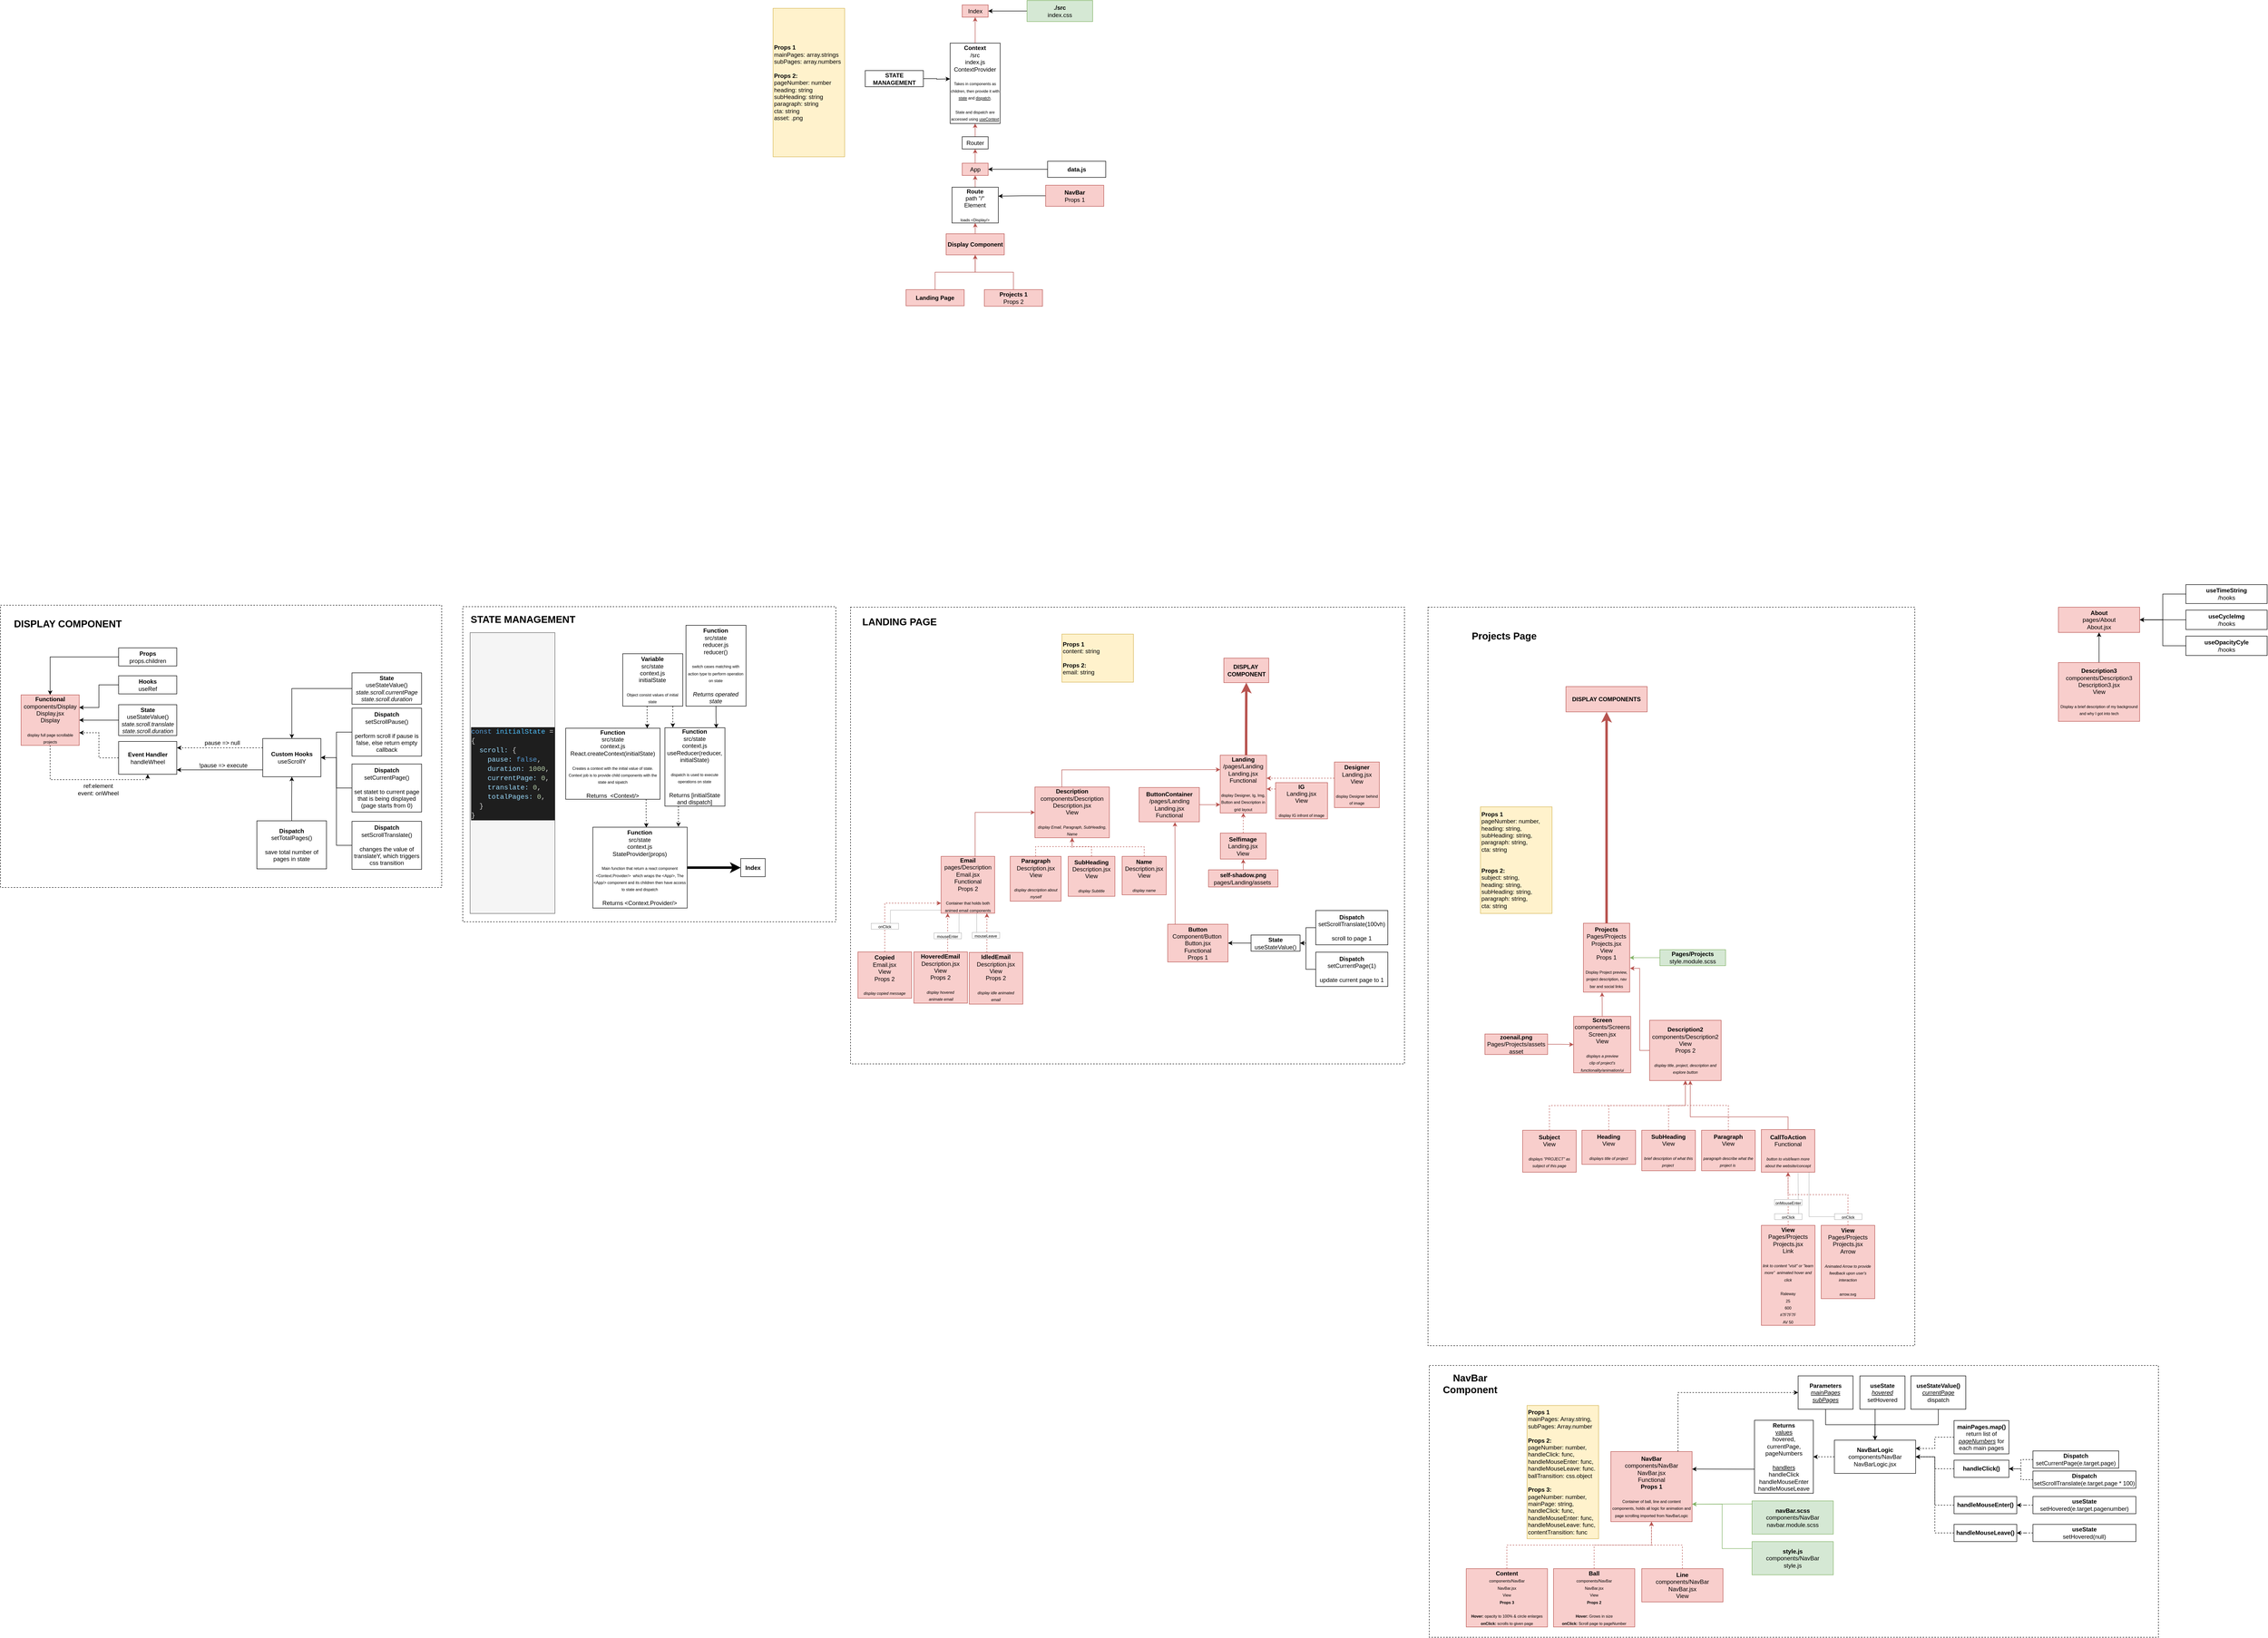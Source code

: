 <mxfile version="16.5.1" type="device"><diagram id="cFOZOIC72-pHiuxB3sqV" name="Page-1"><mxGraphModel dx="4106" dy="1636" grid="0" gridSize="10" guides="1" tooltips="1" connect="1" arrows="1" fold="1" page="0" pageScale="1" pageWidth="850" pageHeight="1100" background="none" math="0" shadow="0"><root><mxCell id="0"/><mxCell id="1" parent="0"/><mxCell id="DxQyYFzWX1KHf14YXMLe-9" value="" style="rounded=0;whiteSpace=wrap;html=1;align=left;dashed=1;fillColor=none;" parent="1" vertex="1"><mxGeometry x="162" y="865" width="993" height="1507" as="geometry"/></mxCell><mxCell id="uX7l7th-6g1IAZMEgESf-25" value="" style="group" parent="1" vertex="1" connectable="0"><mxGeometry x="158" y="2407" width="1494" height="560" as="geometry"/></mxCell><mxCell id="5M4X1VMM_x72MMNoJv0i-3" value="" style="rounded=0;whiteSpace=wrap;html=1;align=left;dashed=1;" parent="uX7l7th-6g1IAZMEgESf-25" vertex="1"><mxGeometry x="6.573" y="5.364" width="1487.427" height="554.636" as="geometry"/></mxCell><mxCell id="5M4X1VMM_x72MMNoJv0i-4" value="&lt;span style=&quot;font-size: 20px&quot;&gt;&lt;b&gt;NavBar Component&lt;/b&gt;&lt;/span&gt;" style="text;html=1;strokeColor=none;fillColor=none;align=center;verticalAlign=middle;whiteSpace=wrap;rounded=0;" parent="uX7l7th-6g1IAZMEgESf-25" vertex="1"><mxGeometry width="179.803" height="83.296" as="geometry"/></mxCell><mxCell id="DxQyYFzWX1KHf14YXMLe-56" value="" style="group" parent="1" vertex="1" connectable="0"><mxGeometry x="-2750" y="861" width="900" height="576" as="geometry"/></mxCell><mxCell id="DxQyYFzWX1KHf14YXMLe-57" value="" style="rounded=0;whiteSpace=wrap;html=1;align=left;dashed=1;" parent="DxQyYFzWX1KHf14YXMLe-56" vertex="1"><mxGeometry width="900" height="576" as="geometry"/></mxCell><mxCell id="DxQyYFzWX1KHf14YXMLe-58" value="&lt;span style=&quot;font-size: 20px&quot;&gt;&lt;b&gt;DISPLAY COMPONENT&lt;/b&gt;&lt;/span&gt;" style="text;html=1;strokeColor=none;fillColor=none;align=center;verticalAlign=middle;whiteSpace=wrap;rounded=0;" parent="DxQyYFzWX1KHf14YXMLe-56" vertex="1"><mxGeometry x="15.13" y="23.25" width="244.87" height="26.87" as="geometry"/></mxCell><mxCell id="0WC3tlz1yKizfXQLYysI-1" value="&lt;b&gt;Dispatch&lt;/b&gt;&lt;br&gt;&lt;div&gt;&lt;span&gt;setTotalPages()&lt;/span&gt;&lt;/div&gt;&lt;div&gt;&lt;br&gt;&lt;/div&gt;&lt;div&gt;save total number of pages in state&lt;/div&gt;" style="rounded=0;whiteSpace=wrap;html=1;" parent="DxQyYFzWX1KHf14YXMLe-56" vertex="1"><mxGeometry x="523" y="440" width="142" height="98" as="geometry"/></mxCell><mxCell id="DxQyYFzWX1KHf14YXMLe-5" value="" style="group" parent="1" vertex="1" connectable="0"><mxGeometry x="-1016" y="865" width="1130" height="932" as="geometry"/></mxCell><mxCell id="DxQyYFzWX1KHf14YXMLe-6" value="" style="rounded=0;whiteSpace=wrap;html=1;align=left;dashed=1;" parent="DxQyYFzWX1KHf14YXMLe-5" vertex="1"><mxGeometry width="1130" height="932" as="geometry"/></mxCell><mxCell id="DxQyYFzWX1KHf14YXMLe-7" value="&lt;span style=&quot;font-size: 20px&quot;&gt;&lt;b&gt;LANDING PAGE&lt;/b&gt;&lt;/span&gt;" style="text;html=1;strokeColor=none;fillColor=none;align=center;verticalAlign=middle;whiteSpace=wrap;rounded=0;" parent="DxQyYFzWX1KHf14YXMLe-5" vertex="1"><mxGeometry x="21" y="7" width="158.41" height="43.48" as="geometry"/></mxCell><mxCell id="8wkDYOkjUO4PCq84HkED-75" value="&lt;font style=&quot;font-size: 12px&quot;&gt;&lt;b&gt;DISPLAY&amp;nbsp;&lt;br&gt;COMPONENT&lt;/b&gt;&lt;br&gt;&lt;/font&gt;" style="rounded=0;whiteSpace=wrap;html=1;fillColor=#f8cecc;strokeColor=#b85450;" parent="DxQyYFzWX1KHf14YXMLe-5" vertex="1"><mxGeometry x="761.52" y="104" width="91.68" height="50" as="geometry"/></mxCell><mxCell id="DxQyYFzWX1KHf14YXMLe-74" style="edgeStyle=orthogonalEdgeStyle;rounded=0;orthogonalLoop=1;jettySize=auto;html=1;entryX=1;entryY=0.5;entryDx=0;entryDy=0;fontSize=12;strokeWidth=1;" parent="DxQyYFzWX1KHf14YXMLe-5" source="DxQyYFzWX1KHf14YXMLe-61" target="DxQyYFzWX1KHf14YXMLe-63" edge="1"><mxGeometry relative="1" as="geometry"/></mxCell><mxCell id="DxQyYFzWX1KHf14YXMLe-61" value="&lt;b&gt;Dispatch&lt;/b&gt;&lt;br&gt;&lt;font style=&quot;font-size: 12px&quot;&gt;setScrollTranslate(100vh)&lt;br&gt;&lt;br&gt;scroll to page 1&lt;br&gt;&lt;/font&gt;" style="rounded=0;whiteSpace=wrap;html=1;" parent="DxQyYFzWX1KHf14YXMLe-5" vertex="1"><mxGeometry x="949" y="619" width="147" height="70" as="geometry"/></mxCell><mxCell id="mDYiBMSl4Z8b1BtRQU-R-18" value="&lt;b&gt;Button&lt;/b&gt;&lt;br&gt;Component/Button&amp;nbsp;&lt;br&gt;Button.jsx&lt;br&gt;Functional&lt;br&gt;Props 1" style="rounded=0;whiteSpace=wrap;html=1;fillColor=#f8cecc;strokeColor=#b85450;" parent="DxQyYFzWX1KHf14YXMLe-5" vertex="1"><mxGeometry x="647.0" y="647" width="123" height="77" as="geometry"/></mxCell><mxCell id="DxQyYFzWX1KHf14YXMLe-73" style="edgeStyle=orthogonalEdgeStyle;rounded=0;orthogonalLoop=1;jettySize=auto;html=1;entryX=1;entryY=0.5;entryDx=0;entryDy=0;fontSize=12;strokeWidth=1;" parent="DxQyYFzWX1KHf14YXMLe-5" source="DxQyYFzWX1KHf14YXMLe-63" target="mDYiBMSl4Z8b1BtRQU-R-18" edge="1"><mxGeometry relative="1" as="geometry"/></mxCell><mxCell id="DxQyYFzWX1KHf14YXMLe-63" value="&lt;b&gt;State&lt;/b&gt;&lt;br&gt;&lt;font style=&quot;font-size: 12px&quot;&gt;useStateValue()&lt;br&gt;&lt;/font&gt;" style="rounded=0;whiteSpace=wrap;html=1;" parent="DxQyYFzWX1KHf14YXMLe-5" vertex="1"><mxGeometry x="817" y="669" width="100" height="33" as="geometry"/></mxCell><mxCell id="DxQyYFzWX1KHf14YXMLe-75" style="edgeStyle=orthogonalEdgeStyle;rounded=0;orthogonalLoop=1;jettySize=auto;html=1;entryX=1;entryY=0.5;entryDx=0;entryDy=0;fontSize=12;strokeWidth=1;" parent="DxQyYFzWX1KHf14YXMLe-5" source="DxQyYFzWX1KHf14YXMLe-72" target="DxQyYFzWX1KHf14YXMLe-63" edge="1"><mxGeometry relative="1" as="geometry"/></mxCell><mxCell id="DxQyYFzWX1KHf14YXMLe-72" value="&lt;b&gt;Dispatch&lt;/b&gt;&lt;br&gt;&lt;font style=&quot;font-size: 12px&quot;&gt;setCurrentPage(1)&lt;br&gt;&lt;br&gt;update current page to 1&lt;br&gt;&lt;/font&gt;" style="rounded=0;whiteSpace=wrap;html=1;" parent="DxQyYFzWX1KHf14YXMLe-5" vertex="1"><mxGeometry x="949" y="704" width="147" height="70" as="geometry"/></mxCell><mxCell id="mDYiBMSl4Z8b1BtRQU-R-10" value="&lt;b&gt;self-shadow.png&lt;br&gt;&lt;/b&gt;pages/Landing/assets&lt;b&gt;&amp;nbsp;&lt;/b&gt;" style="rounded=0;whiteSpace=wrap;html=1;fillColor=#f8cecc;strokeColor=#b85450;" parent="DxQyYFzWX1KHf14YXMLe-5" vertex="1"><mxGeometry x="730.26" y="536" width="141.69" height="35" as="geometry"/></mxCell><mxCell id="DxQyYFzWX1KHf14YXMLe-4" value="" style="group" parent="1" vertex="1" connectable="0"><mxGeometry x="-1807" y="864" width="761" height="643" as="geometry"/></mxCell><mxCell id="6p03svwEcHly_UuCdcD6-2" value="" style="rounded=0;whiteSpace=wrap;html=1;align=left;dashed=1;" parent="DxQyYFzWX1KHf14YXMLe-4" vertex="1"><mxGeometry width="761" height="643" as="geometry"/></mxCell><mxCell id="6p03svwEcHly_UuCdcD6-3" value="&lt;font size=&quot;1&quot;&gt;&lt;b style=&quot;font-size: 20px&quot;&gt;STATE MANAGEMENT&lt;/b&gt;&lt;/font&gt;" style="text;html=1;strokeColor=none;fillColor=none;align=center;verticalAlign=middle;whiteSpace=wrap;rounded=0;" parent="DxQyYFzWX1KHf14YXMLe-4" vertex="1"><mxGeometry x="13" y="10" width="220" height="30" as="geometry"/></mxCell><mxCell id="DxQyYFzWX1KHf14YXMLe-22" value="&lt;span&gt;&lt;b&gt;Index&lt;/b&gt;&lt;br&gt;&lt;/span&gt;" style="rounded=0;whiteSpace=wrap;html=1;" parent="DxQyYFzWX1KHf14YXMLe-4" vertex="1"><mxGeometry x="567" y="514" width="50" height="37" as="geometry"/></mxCell><mxCell id="A9FlnMYe5ykQsHilOMoN-1" value="Index" style="rounded=0;whiteSpace=wrap;html=1;fillColor=#f8cecc;strokeColor=#b85450;" parent="1" vertex="1"><mxGeometry x="-788.26" y="-364" width="53" height="25" as="geometry"/></mxCell><mxCell id="8wkDYOkjUO4PCq84HkED-56" style="edgeStyle=orthogonalEdgeStyle;rounded=0;orthogonalLoop=1;jettySize=auto;html=1;entryX=0.5;entryY=1;entryDx=0;entryDy=0;startArrow=none;startFill=0;endArrow=classic;endFill=1;strokeWidth=1;fillColor=#f8cecc;strokeColor=#b85450;" parent="1" source="mDYiBMSl4Z8b1BtRQU-R-1" target="8wkDYOkjUO4PCq84HkED-55" edge="1"><mxGeometry relative="1" as="geometry"/></mxCell><mxCell id="mDYiBMSl4Z8b1BtRQU-R-1" value="App" style="rounded=0;whiteSpace=wrap;html=1;fillColor=#f8cecc;strokeColor=#b85450;" parent="1" vertex="1"><mxGeometry x="-788.26" y="-41" width="53" height="25" as="geometry"/></mxCell><mxCell id="8wkDYOkjUO4PCq84HkED-77" style="edgeStyle=orthogonalEdgeStyle;rounded=0;orthogonalLoop=1;jettySize=auto;html=1;entryX=0.5;entryY=1;entryDx=0;entryDy=0;startArrow=none;startFill=0;endArrow=classic;endFill=1;strokeWidth=5;fillColor=#f8cecc;strokeColor=#b85450;" parent="1" source="mDYiBMSl4Z8b1BtRQU-R-5" target="8wkDYOkjUO4PCq84HkED-75" edge="1"><mxGeometry relative="1" as="geometry"><Array as="points"><mxPoint x="-209" y="1130"/><mxPoint x="-209" y="1130"/></Array></mxGeometry></mxCell><mxCell id="mDYiBMSl4Z8b1BtRQU-R-5" value="&lt;b&gt;Landing&lt;/b&gt;&lt;br&gt;/pages/Landing&lt;br&gt;Landing.jsx&lt;br&gt;Functional&lt;br&gt;&lt;br&gt;&lt;font style=&quot;font-size: 8px&quot;&gt;display Designer, Ig, Img, Button and Description in grid layout&lt;/font&gt;" style="rounded=0;whiteSpace=wrap;html=1;fillColor=#f8cecc;strokeColor=#b85450;" parent="1" vertex="1"><mxGeometry x="-261.87" y="1167" width="94.47" height="118" as="geometry"/></mxCell><mxCell id="x-eTrsKcbJd0XROmDZHk-91" style="edgeStyle=orthogonalEdgeStyle;rounded=0;orthogonalLoop=1;jettySize=auto;html=1;fontSize=8;startArrow=none;startFill=0;endArrow=classic;endFill=1;fillColor=#f8cecc;strokeColor=#b85450;dashed=1;" parent="1" source="mDYiBMSl4Z8b1BtRQU-R-16" target="mDYiBMSl4Z8b1BtRQU-R-5" edge="1"><mxGeometry relative="1" as="geometry"><Array as="points"><mxPoint x="-155.87" y="1236"/><mxPoint x="-155.87" y="1236"/></Array></mxGeometry></mxCell><mxCell id="mDYiBMSl4Z8b1BtRQU-R-16" value="&lt;b&gt;IG&lt;/b&gt;&lt;br&gt;Landing.jsx&lt;br&gt;View&lt;br&gt;&lt;br&gt;&lt;font style=&quot;font-size: 8px&quot;&gt;display IG infront of image&lt;/font&gt;&lt;font style=&quot;font-size: 8px&quot;&gt;&lt;br&gt;&lt;/font&gt;" style="rounded=0;whiteSpace=wrap;html=1;fillColor=#f8cecc;strokeColor=#b85450;" parent="1" vertex="1"><mxGeometry x="-148.87" y="1223" width="105.92" height="74" as="geometry"/></mxCell><mxCell id="8wkDYOkjUO4PCq84HkED-134" style="edgeStyle=orthogonalEdgeStyle;rounded=0;orthogonalLoop=1;jettySize=auto;html=1;entryX=0.595;entryY=1.009;entryDx=0;entryDy=0;entryPerimeter=0;fontSize=12;startArrow=none;startFill=0;endArrow=classic;endFill=1;strokeWidth=1;fillColor=#f8cecc;strokeColor=#b85450;" parent="1" source="mDYiBMSl4Z8b1BtRQU-R-18" target="8wkDYOkjUO4PCq84HkED-130" edge="1"><mxGeometry relative="1" as="geometry"><Array as="points"><mxPoint x="-353.87" y="1465"/><mxPoint x="-353.87" y="1465"/></Array></mxGeometry></mxCell><mxCell id="x-eTrsKcbJd0XROmDZHk-46" style="edgeStyle=orthogonalEdgeStyle;rounded=0;orthogonalLoop=1;jettySize=auto;html=1;entryX=0.5;entryY=0;entryDx=0;entryDy=0;startArrow=classic;startFill=1;endArrow=none;endFill=0;fillColor=#f8cecc;strokeColor=#b85450;" parent="1" source="x-eTrsKcbJd0XROmDZHk-32" target="mDYiBMSl4Z8b1BtRQU-R-10" edge="1"><mxGeometry relative="1" as="geometry"><Array as="points"/></mxGeometry></mxCell><mxCell id="x-eTrsKcbJd0XROmDZHk-83" style="edgeStyle=orthogonalEdgeStyle;rounded=0;orthogonalLoop=1;jettySize=auto;html=1;fontSize=8;startArrow=none;startFill=0;endArrow=classic;endFill=1;fillColor=#f8cecc;strokeColor=#b85450;dashed=1;" parent="1" source="x-eTrsKcbJd0XROmDZHk-32" target="mDYiBMSl4Z8b1BtRQU-R-5" edge="1"><mxGeometry relative="1" as="geometry"/></mxCell><mxCell id="x-eTrsKcbJd0XROmDZHk-32" value="&lt;b&gt;Selfimage&lt;br&gt;&lt;/b&gt;Landing.jsx&lt;br&gt;View" style="rounded=0;whiteSpace=wrap;html=1;fillColor=#f8cecc;strokeColor=#b85450;" parent="1" vertex="1"><mxGeometry x="-261.58" y="1326" width="93.37" height="53" as="geometry"/></mxCell><mxCell id="x-eTrsKcbJd0XROmDZHk-87" style="edgeStyle=orthogonalEdgeStyle;rounded=0;orthogonalLoop=1;jettySize=auto;html=1;fontSize=8;startArrow=none;startFill=0;endArrow=classic;endFill=1;fillColor=#f8cecc;strokeColor=#b85450;dashed=1;" parent="1" source="x-eTrsKcbJd0XROmDZHk-80" target="mDYiBMSl4Z8b1BtRQU-R-5" edge="1"><mxGeometry relative="1" as="geometry"><Array as="points"><mxPoint x="-122.87" y="1214"/><mxPoint x="-122.87" y="1214"/></Array></mxGeometry></mxCell><mxCell id="x-eTrsKcbJd0XROmDZHk-80" value="&lt;b&gt;Designer&lt;/b&gt;&lt;br&gt;Landing.jsx&lt;br&gt;View&lt;br&gt;&lt;br&gt;&lt;font style=&quot;font-size: 8px&quot;&gt;display Designer behind of image&lt;/font&gt;&lt;font style=&quot;font-size: 8px&quot;&gt;&lt;br&gt;&lt;/font&gt;" style="rounded=0;whiteSpace=wrap;html=1;fillColor=#f8cecc;strokeColor=#b85450;" parent="1" vertex="1"><mxGeometry x="-28.87" y="1181" width="91.68" height="93" as="geometry"/></mxCell><mxCell id="x-eTrsKcbJd0XROmDZHk-99" style="edgeStyle=orthogonalEdgeStyle;rounded=0;orthogonalLoop=1;jettySize=auto;html=1;fontSize=8;startArrow=none;startFill=0;endArrow=classic;endFill=1;strokeWidth=1;fillColor=#f8cecc;strokeColor=#b85450;dashed=1;" parent="1" source="x-eTrsKcbJd0XROmDZHk-92" target="x-eTrsKcbJd0XROmDZHk-97" edge="1"><mxGeometry relative="1" as="geometry"/></mxCell><mxCell id="x-eTrsKcbJd0XROmDZHk-92" value="&lt;b&gt;Paragraph&lt;/b&gt;&lt;br&gt;Description.jsx&lt;br&gt;View&lt;br&gt;&lt;font style=&quot;font-size: 8px&quot;&gt;&lt;br&gt;&lt;i&gt;display description about myself&lt;/i&gt;&lt;br&gt;&lt;/font&gt;" style="rounded=0;whiteSpace=wrap;html=1;fillColor=#f8cecc;strokeColor=#b85450;" parent="1" vertex="1"><mxGeometry x="-690.31" y="1373.5" width="103.81" height="91.5" as="geometry"/></mxCell><mxCell id="wHBAZ8LIvhq0537W4NR_-15" style="edgeStyle=orthogonalEdgeStyle;rounded=0;orthogonalLoop=1;jettySize=auto;html=1;startArrow=none;startFill=0;endArrow=classic;endFill=1;fillColor=#f8cecc;strokeColor=#b85450;dashed=1;" parent="1" source="x-eTrsKcbJd0XROmDZHk-93" target="wHBAZ8LIvhq0537W4NR_-10" edge="1"><mxGeometry relative="1" as="geometry"><Array as="points"><mxPoint x="-817.87" y="1535.5"/><mxPoint x="-817.87" y="1535.5"/></Array></mxGeometry></mxCell><mxCell id="x-eTrsKcbJd0XROmDZHk-93" value="&lt;b&gt;HoveredEmail&lt;/b&gt;&lt;br&gt;Description.jsx&lt;br&gt;View&lt;br&gt;&lt;font&gt;Props 2&lt;br&gt;&lt;br&gt;&lt;i style=&quot;font-size: 8px&quot;&gt;display hovered&lt;br&gt;&amp;nbsp;animate email&lt;/i&gt;&lt;br&gt;&lt;/font&gt;" style="rounded=0;whiteSpace=wrap;html=1;fillColor=#f8cecc;strokeColor=#b85450;" parent="1" vertex="1"><mxGeometry x="-886.87" y="1568.5" width="109.41" height="104.5" as="geometry"/></mxCell><mxCell id="x-eTrsKcbJd0XROmDZHk-100" style="edgeStyle=orthogonalEdgeStyle;rounded=0;orthogonalLoop=1;jettySize=auto;html=1;fontSize=8;startArrow=none;startFill=0;endArrow=classic;endFill=1;strokeWidth=1;fillColor=#f8cecc;strokeColor=#b85450;dashed=1;" parent="1" source="x-eTrsKcbJd0XROmDZHk-94" target="x-eTrsKcbJd0XROmDZHk-97" edge="1"><mxGeometry relative="1" as="geometry"/></mxCell><mxCell id="x-eTrsKcbJd0XROmDZHk-94" value="&lt;b&gt;SubHeading&lt;/b&gt;&lt;br&gt;Description.jsx&lt;br&gt;View&lt;br&gt;&lt;font style=&quot;font-size: 8px&quot;&gt;&lt;br&gt;&lt;i style=&quot;font-size: 8px&quot;&gt;display Subtitle&lt;/i&gt;&lt;br&gt;&lt;/font&gt;" style="rounded=0;whiteSpace=wrap;html=1;fillColor=#f8cecc;strokeColor=#b85450;" parent="1" vertex="1"><mxGeometry x="-571.97" y="1373.5" width="95.23" height="81.5" as="geometry"/></mxCell><mxCell id="x-eTrsKcbJd0XROmDZHk-101" style="edgeStyle=orthogonalEdgeStyle;rounded=0;orthogonalLoop=1;jettySize=auto;html=1;fontSize=8;startArrow=none;startFill=0;endArrow=classic;endFill=1;strokeWidth=1;fillColor=#f8cecc;strokeColor=#b85450;dashed=1;entryX=0.5;entryY=1;entryDx=0;entryDy=0;" parent="1" source="x-eTrsKcbJd0XROmDZHk-95" target="x-eTrsKcbJd0XROmDZHk-97" edge="1"><mxGeometry relative="1" as="geometry"><Array as="points"><mxPoint x="-417" y="1354"/><mxPoint x="-564" y="1354"/></Array></mxGeometry></mxCell><mxCell id="x-eTrsKcbJd0XROmDZHk-95" value="&lt;b&gt;Name&lt;/b&gt;&lt;br&gt;Description.jsx&lt;br&gt;View&lt;br&gt;&lt;font style=&quot;font-size: 8px&quot;&gt;&lt;br&gt;&lt;i&gt;display name&lt;/i&gt;&lt;br&gt;&lt;/font&gt;" style="rounded=0;whiteSpace=wrap;html=1;fillColor=#f8cecc;strokeColor=#b85450;" parent="1" vertex="1"><mxGeometry x="-461.97" y="1373.5" width="90.1" height="78.5" as="geometry"/></mxCell><mxCell id="x-eTrsKcbJd0XROmDZHk-98" style="edgeStyle=orthogonalEdgeStyle;rounded=0;orthogonalLoop=1;jettySize=auto;html=1;entryX=0;entryY=0.25;entryDx=0;entryDy=0;fontSize=8;startArrow=none;startFill=0;endArrow=classic;endFill=1;strokeWidth=1;fillColor=#f8cecc;strokeColor=#b85450;" parent="1" source="x-eTrsKcbJd0XROmDZHk-97" target="mDYiBMSl4Z8b1BtRQU-R-5" edge="1"><mxGeometry relative="1" as="geometry"><Array as="points"><mxPoint x="-585" y="1197"/><mxPoint x="-525" y="1197"/></Array></mxGeometry></mxCell><mxCell id="x-eTrsKcbJd0XROmDZHk-97" value="&lt;b&gt;Description&lt;/b&gt;&lt;br&gt;components/Description&lt;br&gt;Description.jsx&lt;br&gt;View&lt;br&gt;&lt;font style=&quot;font-size: 8px&quot;&gt;&lt;br&gt;&lt;i&gt;display Email, Paragraph, SubHeading, Name&lt;/i&gt;&lt;br&gt;&lt;/font&gt;" style="rounded=0;whiteSpace=wrap;html=1;fillColor=#f8cecc;strokeColor=#b85450;" parent="1" vertex="1"><mxGeometry x="-639.87" y="1232" width="151.87" height="103.5" as="geometry"/></mxCell><mxCell id="wHBAZ8LIvhq0537W4NR_-16" style="edgeStyle=orthogonalEdgeStyle;rounded=0;orthogonalLoop=1;jettySize=auto;html=1;startArrow=none;startFill=0;endArrow=classic;endFill=1;fillColor=#f8cecc;strokeColor=#b85450;dashed=1;" parent="1" source="wHBAZ8LIvhq0537W4NR_-1" target="wHBAZ8LIvhq0537W4NR_-10" edge="1"><mxGeometry relative="1" as="geometry"><Array as="points"><mxPoint x="-737.87" y="1535.5"/><mxPoint x="-737.87" y="1535.5"/></Array></mxGeometry></mxCell><mxCell id="wHBAZ8LIvhq0537W4NR_-1" value="&lt;b&gt;IdledEmail&lt;/b&gt;&lt;br&gt;Description.jsx&lt;br&gt;View&lt;br&gt;Props 2&lt;br&gt;&lt;font&gt;&lt;br&gt;&lt;i style=&quot;font-size: 8px&quot;&gt;display idle animated &lt;br&gt;email&lt;/i&gt;&lt;br&gt;&lt;/font&gt;" style="rounded=0;whiteSpace=wrap;html=1;fillColor=#f8cecc;strokeColor=#b85450;" parent="1" vertex="1"><mxGeometry x="-773.87" y="1569.5" width="109.41" height="105.5" as="geometry"/></mxCell><mxCell id="wHBAZ8LIvhq0537W4NR_-14" style="edgeStyle=orthogonalEdgeStyle;rounded=0;orthogonalLoop=1;jettySize=auto;html=1;entryX=0;entryY=0.5;entryDx=0;entryDy=0;startArrow=none;startFill=0;endArrow=classic;endFill=1;fillColor=#f8cecc;strokeColor=#b85450;" parent="1" source="wHBAZ8LIvhq0537W4NR_-10" target="x-eTrsKcbJd0XROmDZHk-97" edge="1"><mxGeometry relative="1" as="geometry"><Array as="points"><mxPoint x="-761.87" y="1284"/></Array></mxGeometry></mxCell><mxCell id="wHBAZ8LIvhq0537W4NR_-10" value="&lt;b&gt;Email&lt;/b&gt;&lt;br&gt;pages/Description&lt;br&gt;Email.jsx&lt;br&gt;Functional&lt;br&gt;Props 2&lt;br&gt;&lt;font style=&quot;font-size: 8px&quot;&gt;&lt;br&gt;Container that holds both animed email components&lt;br&gt;&lt;/font&gt;" style="rounded=0;whiteSpace=wrap;html=1;fillColor=#f8cecc;strokeColor=#b85450;" parent="1" vertex="1"><mxGeometry x="-831.27" y="1373.5" width="109.41" height="116" as="geometry"/></mxCell><mxCell id="wHBAZ8LIvhq0537W4NR_-25" style="edgeStyle=orthogonalEdgeStyle;rounded=0;orthogonalLoop=1;jettySize=auto;html=1;entryX=0.332;entryY=1.002;entryDx=0;entryDy=0;entryPerimeter=0;fontSize=8;startArrow=none;startFill=0;endArrow=none;endFill=0;strokeWidth=0.25;" parent="1" source="wHBAZ8LIvhq0537W4NR_-19" target="wHBAZ8LIvhq0537W4NR_-10" edge="1"><mxGeometry relative="1" as="geometry"><Array as="points"><mxPoint x="-794.87" y="1534.5"/><mxPoint x="-794.87" y="1534.5"/></Array></mxGeometry></mxCell><mxCell id="wHBAZ8LIvhq0537W4NR_-19" value="&lt;font style=&quot;font-size: 8px&quot;&gt;mouseEnter&lt;/font&gt;" style="rounded=0;whiteSpace=wrap;html=1;strokeWidth=0.25;" parent="1" vertex="1"><mxGeometry x="-845.87" y="1529.5" width="56" height="12" as="geometry"/></mxCell><mxCell id="wHBAZ8LIvhq0537W4NR_-26" style="edgeStyle=orthogonalEdgeStyle;rounded=0;orthogonalLoop=1;jettySize=auto;html=1;fontSize=8;startArrow=none;startFill=0;endArrow=none;endFill=0;strokeWidth=0.25;" parent="1" source="wHBAZ8LIvhq0537W4NR_-21" target="wHBAZ8LIvhq0537W4NR_-10" edge="1"><mxGeometry relative="1" as="geometry"><Array as="points"><mxPoint x="-758.87" y="1509.5"/><mxPoint x="-758.87" y="1509.5"/></Array></mxGeometry></mxCell><mxCell id="wHBAZ8LIvhq0537W4NR_-21" value="&lt;font style=&quot;font-size: 8px&quot;&gt;mouseLeave&lt;/font&gt;" style="rounded=0;whiteSpace=wrap;html=1;strokeWidth=0.25;" parent="1" vertex="1"><mxGeometry x="-767.87" y="1528.5" width="56" height="12" as="geometry"/></mxCell><mxCell id="QqIE9RJFBkKYcwH__Y4C-3" style="edgeStyle=orthogonalEdgeStyle;rounded=0;orthogonalLoop=1;jettySize=auto;html=1;dashed=1;fillColor=#f8cecc;strokeColor=#b85450;" parent="1" source="QqIE9RJFBkKYcwH__Y4C-1" target="wHBAZ8LIvhq0537W4NR_-10" edge="1"><mxGeometry relative="1" as="geometry"><Array as="points"><mxPoint x="-945.87" y="1469"/></Array></mxGeometry></mxCell><mxCell id="QqIE9RJFBkKYcwH__Y4C-1" value="&lt;b&gt;Copied&lt;/b&gt;&lt;br&gt;Email.jsx&lt;br&gt;View&lt;br&gt;&lt;font&gt;Props 2&lt;br&gt;&lt;br&gt;&lt;i style=&quot;font-size: 8px&quot;&gt;display copied message&lt;/i&gt;&lt;br&gt;&lt;/font&gt;" style="rounded=0;whiteSpace=wrap;html=1;fillColor=#f8cecc;strokeColor=#b85450;" parent="1" vertex="1"><mxGeometry x="-1000.87" y="1568.5" width="109.41" height="94.5" as="geometry"/></mxCell><mxCell id="QqIE9RJFBkKYcwH__Y4C-8" style="edgeStyle=orthogonalEdgeStyle;rounded=0;orthogonalLoop=1;jettySize=auto;html=1;strokeWidth=0.25;endArrow=none;endFill=0;" parent="1" source="QqIE9RJFBkKYcwH__Y4C-7" target="wHBAZ8LIvhq0537W4NR_-10" edge="1"><mxGeometry relative="1" as="geometry"><Array as="points"><mxPoint x="-934.87" y="1483"/></Array></mxGeometry></mxCell><mxCell id="QqIE9RJFBkKYcwH__Y4C-7" value="&lt;font style=&quot;font-size: 8px&quot;&gt;onClick&lt;/font&gt;" style="rounded=0;whiteSpace=wrap;html=1;strokeWidth=0.25;" parent="1" vertex="1"><mxGeometry x="-974.16" y="1510" width="56" height="12" as="geometry"/></mxCell><mxCell id="1JY5qINO65qDsCeamrLm-18" style="edgeStyle=orthogonalEdgeStyle;rounded=0;orthogonalLoop=1;jettySize=auto;html=1;entryX=0.5;entryY=1;entryDx=0;entryDy=0;dashed=1;fillColor=#f8cecc;strokeColor=#b85450;" parent="1" source="8wkDYOkjUO4PCq84HkED-2" target="B3lihOhsl9TINmTohhq--8" edge="1"><mxGeometry relative="1" as="geometry"><Array as="points"><mxPoint x="410" y="1882"/><mxPoint x="687" y="1882"/></Array></mxGeometry></mxCell><mxCell id="8wkDYOkjUO4PCq84HkED-2" value="&lt;b&gt;Subject&lt;/b&gt;&lt;br&gt;View&lt;br&gt;&lt;font style=&quot;font-size: 8px&quot;&gt;&lt;br&gt;&lt;i&gt;displays &quot;PROJECT&quot; as subject of this page&lt;/i&gt;&lt;br&gt;&lt;/font&gt;" style="rounded=0;whiteSpace=wrap;html=1;fillColor=#f8cecc;strokeColor=#b85450;" parent="1" vertex="1"><mxGeometry x="355" y="1932.5" width="109.41" height="85.5" as="geometry"/></mxCell><mxCell id="1JY5qINO65qDsCeamrLm-16" style="edgeStyle=orthogonalEdgeStyle;rounded=0;orthogonalLoop=1;jettySize=auto;html=1;entryX=0.5;entryY=1;entryDx=0;entryDy=0;dashed=1;fillColor=#f8cecc;strokeColor=#b85450;" parent="1" source="8wkDYOkjUO4PCq84HkED-3" target="B3lihOhsl9TINmTohhq--8" edge="1"><mxGeometry relative="1" as="geometry"><Array as="points"><mxPoint x="531" y="1882"/><mxPoint x="687" y="1882"/></Array></mxGeometry></mxCell><mxCell id="8wkDYOkjUO4PCq84HkED-3" value="&lt;b&gt;Heading&lt;/b&gt;&lt;br&gt;View&lt;br&gt;&lt;font style=&quot;font-size: 8px&quot;&gt;&lt;br&gt;&lt;i&gt;displays title of project&lt;/i&gt;&lt;br&gt;&lt;/font&gt;" style="rounded=0;whiteSpace=wrap;html=1;fillColor=#f8cecc;strokeColor=#b85450;" parent="1" vertex="1"><mxGeometry x="476" y="1932.5" width="109.41" height="69.5" as="geometry"/></mxCell><mxCell id="1JY5qINO65qDsCeamrLm-14" style="edgeStyle=orthogonalEdgeStyle;rounded=0;orthogonalLoop=1;jettySize=auto;html=1;entryX=0.5;entryY=1;entryDx=0;entryDy=0;dashed=1;fillColor=#f8cecc;strokeColor=#b85450;" parent="1" source="8wkDYOkjUO4PCq84HkED-4" target="B3lihOhsl9TINmTohhq--8" edge="1"><mxGeometry relative="1" as="geometry"/></mxCell><mxCell id="8wkDYOkjUO4PCq84HkED-4" value="&lt;b&gt;SubHeading&lt;/b&gt;&lt;br&gt;View&lt;br&gt;&lt;font style=&quot;font-size: 8px&quot;&gt;&lt;br&gt;&lt;i&gt;brief description of what this project&amp;nbsp;&lt;/i&gt;&lt;br&gt;&lt;/font&gt;" style="rounded=0;whiteSpace=wrap;html=1;fillColor=#f8cecc;strokeColor=#b85450;" parent="1" vertex="1"><mxGeometry x="598" y="1932.5" width="109.41" height="82.5" as="geometry"/></mxCell><mxCell id="1JY5qINO65qDsCeamrLm-17" style="edgeStyle=orthogonalEdgeStyle;rounded=0;orthogonalLoop=1;jettySize=auto;html=1;entryX=0.5;entryY=1;entryDx=0;entryDy=0;dashed=1;fillColor=#f8cecc;strokeColor=#b85450;" parent="1" source="8wkDYOkjUO4PCq84HkED-5" target="B3lihOhsl9TINmTohhq--8" edge="1"><mxGeometry relative="1" as="geometry"/></mxCell><mxCell id="8wkDYOkjUO4PCq84HkED-5" value="&lt;b&gt;Paragraph&lt;/b&gt;&lt;br&gt;View&lt;br&gt;&lt;font style=&quot;font-size: 8px&quot;&gt;&lt;br&gt;&lt;i&gt;paragraph describe what the project is&amp;nbsp;&lt;/i&gt;&lt;br&gt;&lt;/font&gt;" style="rounded=0;whiteSpace=wrap;html=1;fillColor=#f8cecc;strokeColor=#b85450;" parent="1" vertex="1"><mxGeometry x="720" y="1932.5" width="109.41" height="82.5" as="geometry"/></mxCell><mxCell id="1JY5qINO65qDsCeamrLm-15" style="edgeStyle=orthogonalEdgeStyle;rounded=0;orthogonalLoop=1;jettySize=auto;html=1;fillColor=#f8cecc;strokeColor=#b85450;" parent="1" source="8wkDYOkjUO4PCq84HkED-6" edge="1"><mxGeometry relative="1" as="geometry"><mxPoint x="697" y="1831" as="targetPoint"/><Array as="points"><mxPoint x="897" y="1905"/><mxPoint x="697" y="1905"/></Array></mxGeometry></mxCell><mxCell id="8wkDYOkjUO4PCq84HkED-6" value="&lt;b&gt;CallToAction&lt;br&gt;&lt;/b&gt;Functional&lt;br&gt;&lt;font style=&quot;font-size: 8px&quot;&gt;&lt;br&gt;&lt;i&gt;button to visit/learn more about the website/concept&lt;/i&gt;&lt;br&gt;&lt;/font&gt;" style="rounded=0;whiteSpace=wrap;html=1;fillColor=#f8cecc;strokeColor=#b85450;" parent="1" vertex="1"><mxGeometry x="842" y="1931" width="109" height="87" as="geometry"/></mxCell><mxCell id="8wkDYOkjUO4PCq84HkED-10" style="edgeStyle=orthogonalEdgeStyle;rounded=0;orthogonalLoop=1;jettySize=auto;html=1;entryX=0.5;entryY=1;entryDx=0;entryDy=0;fillColor=#f8cecc;strokeColor=#b85450;dashed=1;" parent="1" source="8wkDYOkjUO4PCq84HkED-7" target="8wkDYOkjUO4PCq84HkED-6" edge="1"><mxGeometry relative="1" as="geometry"/></mxCell><mxCell id="8wkDYOkjUO4PCq84HkED-7" value="&lt;b&gt;View&lt;/b&gt;&lt;br&gt;Pages/Projects&lt;br&gt;Projects.jsx&lt;br&gt;Link&lt;br&gt;&lt;font style=&quot;font-size: 8px&quot;&gt;&lt;br&gt;&lt;i&gt;link to content &quot;visit&quot; or &quot;learn more&quot;&amp;nbsp; animated hover and click&lt;br&gt;&lt;/i&gt;&lt;br&gt;Raleway&lt;br&gt;25&lt;br&gt;600&lt;br&gt;#7F7F7F&lt;br&gt;AV 50&lt;br&gt;&lt;/font&gt;" style="rounded=0;whiteSpace=wrap;html=1;fillColor=#f8cecc;strokeColor=#b85450;" parent="1" vertex="1"><mxGeometry x="842" y="2126.5" width="109.41" height="204" as="geometry"/></mxCell><mxCell id="8wkDYOkjUO4PCq84HkED-11" style="edgeStyle=orthogonalEdgeStyle;rounded=0;orthogonalLoop=1;jettySize=auto;html=1;entryX=0.5;entryY=1;entryDx=0;entryDy=0;fillColor=#f8cecc;strokeColor=#b85450;dashed=1;" parent="1" source="8wkDYOkjUO4PCq84HkED-9" target="8wkDYOkjUO4PCq84HkED-6" edge="1"><mxGeometry relative="1" as="geometry"><mxPoint x="897" y="2063.75" as="targetPoint"/><Array as="points"><mxPoint x="1019" y="2063.75"/><mxPoint x="897" y="2063.75"/></Array></mxGeometry></mxCell><mxCell id="8wkDYOkjUO4PCq84HkED-9" value="&lt;b&gt;View&lt;/b&gt;&lt;br&gt;Pages/Projects&lt;br&gt;Projects.jsx&lt;br&gt;Arrow&lt;br&gt;&lt;font style=&quot;font-size: 8px&quot;&gt;&lt;br&gt;&lt;i&gt;Animated Arrow to provide feedback upon user's interaction&lt;br&gt;&lt;/i&gt;&lt;br&gt;arrow.svg&lt;br&gt;&lt;/font&gt;" style="rounded=0;whiteSpace=wrap;html=1;fillColor=#f8cecc;strokeColor=#b85450;" parent="1" vertex="1"><mxGeometry x="964" y="2126.5" width="109.41" height="149.5" as="geometry"/></mxCell><mxCell id="8wkDYOkjUO4PCq84HkED-23" style="edgeStyle=orthogonalEdgeStyle;rounded=0;orthogonalLoop=1;jettySize=auto;html=1;entryX=0.685;entryY=1.013;entryDx=0;entryDy=0;entryPerimeter=0;endArrow=none;endFill=0;strokeWidth=0.25;" parent="1" source="8wkDYOkjUO4PCq84HkED-20" target="8wkDYOkjUO4PCq84HkED-6" edge="1"><mxGeometry relative="1" as="geometry"><Array as="points"><mxPoint x="917" y="2068.5"/><mxPoint x="917" y="2068.5"/></Array></mxGeometry></mxCell><mxCell id="8wkDYOkjUO4PCq84HkED-20" value="&lt;font style=&quot;font-size: 8px&quot;&gt;onMouseEnter&lt;/font&gt;" style="rounded=0;whiteSpace=wrap;html=1;strokeWidth=0.25;" parent="1" vertex="1"><mxGeometry x="868.71" y="2073.5" width="56" height="12" as="geometry"/></mxCell><mxCell id="8wkDYOkjUO4PCq84HkED-25" style="edgeStyle=orthogonalEdgeStyle;rounded=0;orthogonalLoop=1;jettySize=auto;html=1;entryX=0.886;entryY=1.012;entryDx=0;entryDy=0;entryPerimeter=0;endArrow=none;endFill=0;strokeWidth=0.25;" parent="1" source="8wkDYOkjUO4PCq84HkED-21" target="8wkDYOkjUO4PCq84HkED-20" edge="1"><mxGeometry relative="1" as="geometry"><Array as="points"><mxPoint x="918" y="2085.5"/><mxPoint x="918" y="2085.5"/></Array></mxGeometry></mxCell><mxCell id="8wkDYOkjUO4PCq84HkED-21" value="&lt;font style=&quot;font-size: 8px&quot;&gt;onClick&lt;/font&gt;" style="rounded=0;whiteSpace=wrap;html=1;strokeWidth=0.25;" parent="1" vertex="1"><mxGeometry x="868.71" y="2102.5" width="56" height="12" as="geometry"/></mxCell><mxCell id="8wkDYOkjUO4PCq84HkED-27" style="edgeStyle=orthogonalEdgeStyle;rounded=0;orthogonalLoop=1;jettySize=auto;html=1;entryX=0.89;entryY=0.996;entryDx=0;entryDy=0;entryPerimeter=0;endArrow=none;endFill=0;strokeWidth=0.25;" parent="1" source="8wkDYOkjUO4PCq84HkED-26" target="8wkDYOkjUO4PCq84HkED-6" edge="1"><mxGeometry relative="1" as="geometry"/></mxCell><mxCell id="8wkDYOkjUO4PCq84HkED-26" value="&lt;font style=&quot;font-size: 8px&quot;&gt;onClick&lt;/font&gt;" style="rounded=0;whiteSpace=wrap;html=1;strokeWidth=0.25;" parent="1" vertex="1"><mxGeometry x="991" y="2102.5" width="56" height="12" as="geometry"/></mxCell><mxCell id="8wkDYOkjUO4PCq84HkED-91" style="edgeStyle=orthogonalEdgeStyle;rounded=0;orthogonalLoop=1;jettySize=auto;html=1;startArrow=none;startFill=0;endArrow=classic;endFill=1;strokeWidth=1;fillColor=#f8cecc;strokeColor=#b85450;" parent="1" source="8wkDYOkjUO4PCq84HkED-55" target="8wkDYOkjUO4PCq84HkED-88" edge="1"><mxGeometry relative="1" as="geometry"><mxPoint x="-761.76" y="-80.696" as="targetPoint"/></mxGeometry></mxCell><mxCell id="8wkDYOkjUO4PCq84HkED-55" value="Router" style="rounded=0;whiteSpace=wrap;html=1;" parent="1" vertex="1"><mxGeometry x="-788.26" y="-95" width="53" height="25" as="geometry"/></mxCell><mxCell id="8wkDYOkjUO4PCq84HkED-70" style="edgeStyle=orthogonalEdgeStyle;rounded=0;orthogonalLoop=1;jettySize=auto;html=1;entryX=0.5;entryY=1;entryDx=0;entryDy=0;startArrow=none;startFill=0;endArrow=classic;endFill=1;strokeWidth=1;fillColor=#f8cecc;strokeColor=#b85450;" parent="1" source="8wkDYOkjUO4PCq84HkED-58" target="mDYiBMSl4Z8b1BtRQU-R-1" edge="1"><mxGeometry relative="1" as="geometry"/></mxCell><mxCell id="8wkDYOkjUO4PCq84HkED-58" value="&lt;b&gt;Route&lt;/b&gt;&lt;br&gt;path &quot;/&quot;&lt;br&gt;Element&lt;br&gt;&lt;span style=&quot;font-size: 8px&quot;&gt;&lt;br&gt;loads &amp;lt;Display/&amp;gt;&lt;br&gt;&lt;/span&gt;" style="rounded=0;whiteSpace=wrap;html=1;" parent="1" vertex="1"><mxGeometry x="-809" y="8" width="94.47" height="73" as="geometry"/></mxCell><mxCell id="8wkDYOkjUO4PCq84HkED-92" style="edgeStyle=orthogonalEdgeStyle;rounded=0;orthogonalLoop=1;jettySize=auto;html=1;entryX=0.5;entryY=1;entryDx=0;entryDy=0;startArrow=none;startFill=0;endArrow=classic;endFill=1;strokeWidth=1;fillColor=#f8cecc;strokeColor=#b85450;" parent="1" source="8wkDYOkjUO4PCq84HkED-88" target="A9FlnMYe5ykQsHilOMoN-1" edge="1"><mxGeometry relative="1" as="geometry"/></mxCell><mxCell id="8wkDYOkjUO4PCq84HkED-88" value="&lt;b&gt;Context&lt;/b&gt;&lt;br&gt;/src&lt;br&gt;index.js&lt;br&gt;ContextProvider&lt;br&gt;&lt;font style=&quot;font-size: 8px&quot;&gt;&lt;br&gt;Takes in components as children, then provide it with &lt;u&gt;state&lt;/u&gt; and &lt;u&gt;dispatch&lt;/u&gt;.&lt;br&gt;&lt;br&gt;State and dispatch are accessed using &lt;u&gt;useContext&lt;/u&gt;&lt;/font&gt;" style="rounded=0;whiteSpace=wrap;html=1;" parent="1" vertex="1"><mxGeometry x="-812.76" y="-286" width="102" height="164" as="geometry"/></mxCell><mxCell id="8wkDYOkjUO4PCq84HkED-107" style="edgeStyle=orthogonalEdgeStyle;rounded=0;orthogonalLoop=1;jettySize=auto;html=1;entryX=0.907;entryY=-0.005;entryDx=0;entryDy=0;entryPerimeter=0;dashed=1;fontSize=8;startArrow=none;startFill=0;endArrow=classic;endFill=1;strokeWidth=1;" parent="1" source="8wkDYOkjUO4PCq84HkED-93" target="8wkDYOkjUO4PCq84HkED-106" edge="1"><mxGeometry relative="1" as="geometry"><Array as="points"><mxPoint x="-1367" y="1286"/><mxPoint x="-1367" y="1286"/></Array></mxGeometry></mxCell><mxCell id="8wkDYOkjUO4PCq84HkED-93" value="&lt;b&gt;Function&lt;br&gt;&lt;/b&gt;src/state&lt;br&gt;context.js&lt;br&gt;useReducer(reducer, initialState)&lt;br&gt;&lt;br&gt;&lt;font style=&quot;font-size: 8px&quot;&gt;dispatch is used to execute operations on state&lt;/font&gt;&lt;br&gt;&lt;span&gt;&lt;br&gt;Returns [initialState and dispatch]&lt;br&gt;&lt;/span&gt;" style="rounded=0;whiteSpace=wrap;html=1;" parent="1" vertex="1"><mxGeometry x="-1394.66" y="1111" width="122.47" height="160" as="geometry"/></mxCell><mxCell id="8wkDYOkjUO4PCq84HkED-99" style="edgeStyle=orthogonalEdgeStyle;rounded=0;orthogonalLoop=1;jettySize=auto;html=1;entryX=0.856;entryY=0.005;entryDx=0;entryDy=0;entryPerimeter=0;fontSize=12;startArrow=none;startFill=0;endArrow=classic;endFill=1;strokeWidth=1;" parent="1" source="8wkDYOkjUO4PCq84HkED-94" target="8wkDYOkjUO4PCq84HkED-93" edge="1"><mxGeometry relative="1" as="geometry"/></mxCell><mxCell id="8wkDYOkjUO4PCq84HkED-94" value="&lt;b&gt;Function&lt;br&gt;&lt;/b&gt;src/state&lt;br&gt;reducer.js&lt;br&gt;reducer()&lt;br&gt;&lt;br&gt;&lt;font&gt;&lt;span style=&quot;font-size: 8px&quot;&gt;switch cases matching with action type to perform operation on state&lt;br&gt;&lt;/span&gt;&lt;br&gt;&lt;i&gt;&lt;font style=&quot;font-size: 12px&quot;&gt;Returns operated state&lt;/font&gt;&lt;/i&gt;&lt;br&gt;&lt;/font&gt;" style="rounded=0;whiteSpace=wrap;html=1;" parent="1" vertex="1"><mxGeometry x="-1351.66" y="902" width="122.47" height="165" as="geometry"/></mxCell><mxCell id="8wkDYOkjUO4PCq84HkED-115" style="edgeStyle=orthogonalEdgeStyle;rounded=0;orthogonalLoop=1;jettySize=auto;html=1;entryX=0.864;entryY=0.002;entryDx=0;entryDy=0;entryPerimeter=0;fontSize=12;startArrow=none;startFill=0;endArrow=classic;endFill=1;strokeWidth=1;dashed=1;" parent="1" source="8wkDYOkjUO4PCq84HkED-97" target="8wkDYOkjUO4PCq84HkED-101" edge="1"><mxGeometry relative="1" as="geometry"><Array as="points"><mxPoint x="-1431" y="1078"/><mxPoint x="-1431" y="1078"/></Array></mxGeometry></mxCell><mxCell id="8wkDYOkjUO4PCq84HkED-116" style="edgeStyle=orthogonalEdgeStyle;rounded=0;orthogonalLoop=1;jettySize=auto;html=1;entryX=0.132;entryY=-0.002;entryDx=0;entryDy=0;entryPerimeter=0;dashed=1;fontSize=12;startArrow=none;startFill=0;endArrow=classic;endFill=1;strokeWidth=1;" parent="1" source="8wkDYOkjUO4PCq84HkED-97" target="8wkDYOkjUO4PCq84HkED-93" edge="1"><mxGeometry relative="1" as="geometry"><Array as="points"><mxPoint x="-1378" y="1089"/></Array></mxGeometry></mxCell><mxCell id="8wkDYOkjUO4PCq84HkED-97" value="&lt;b&gt;Variable&lt;br&gt;&lt;/b&gt;src/state&lt;br&gt;context.js&lt;br&gt;initialState&lt;br&gt;&lt;br&gt;&lt;font&gt;&lt;span style=&quot;font-size: 8px&quot;&gt;Object consist values of initial state&lt;/span&gt;&lt;br&gt;&lt;/font&gt;" style="rounded=0;whiteSpace=wrap;html=1;" parent="1" vertex="1"><mxGeometry x="-1480.66" y="960" width="122.47" height="107" as="geometry"/></mxCell><mxCell id="8wkDYOkjUO4PCq84HkED-112" style="edgeStyle=orthogonalEdgeStyle;rounded=0;orthogonalLoop=1;jettySize=auto;html=1;entryX=0.567;entryY=0.004;entryDx=0;entryDy=0;entryPerimeter=0;fontSize=12;startArrow=none;startFill=0;endArrow=classic;endFill=1;strokeWidth=1;dashed=1;" parent="1" source="8wkDYOkjUO4PCq84HkED-101" target="8wkDYOkjUO4PCq84HkED-106" edge="1"><mxGeometry relative="1" as="geometry"><Array as="points"><mxPoint x="-1433" y="1284"/><mxPoint x="-1432" y="1284"/></Array></mxGeometry></mxCell><mxCell id="8wkDYOkjUO4PCq84HkED-101" value="&lt;b&gt;Function&lt;/b&gt;&lt;br&gt;src/state&lt;br&gt;context.js&lt;br&gt;React.createContext(initialState)&lt;br&gt;&lt;br&gt;&lt;font style=&quot;font-size: 8px&quot;&gt;Creates a context with the initial value of state. Context job is to provide child components with the state and sipatch&lt;/font&gt;&lt;br&gt;&lt;span&gt;&lt;br&gt;Returns&amp;nbsp; &amp;lt;Context/&amp;gt;&lt;br&gt;&lt;/span&gt;" style="rounded=0;whiteSpace=wrap;html=1;" parent="1" vertex="1"><mxGeometry x="-1597" y="1112" width="192.47" height="145" as="geometry"/></mxCell><mxCell id="DxQyYFzWX1KHf14YXMLe-23" style="edgeStyle=orthogonalEdgeStyle;rounded=0;orthogonalLoop=1;jettySize=auto;html=1;entryX=0;entryY=0.5;entryDx=0;entryDy=0;fontSize=12;strokeWidth=5;" parent="1" source="8wkDYOkjUO4PCq84HkED-106" target="DxQyYFzWX1KHf14YXMLe-22" edge="1"><mxGeometry relative="1" as="geometry"/></mxCell><mxCell id="8wkDYOkjUO4PCq84HkED-106" value="&lt;b&gt;Function&lt;/b&gt;&lt;br&gt;src/state&lt;br&gt;context.js&lt;br&gt;StateProvider(props)&lt;br&gt;&lt;br&gt;&lt;span&gt;&lt;span style=&quot;font-size: 8px&quot;&gt;Main function that return a react component &amp;lt;Context.Provider/&amp;gt;&amp;nbsp; which wraps the &amp;lt;App/&amp;gt;, The &amp;lt;App/&amp;gt; component and its children then have access to state and dispatch&lt;/span&gt;&lt;br&gt;&lt;br&gt;Returns &amp;lt;Context.Provider/&amp;gt;&lt;br&gt;&lt;/span&gt;" style="rounded=0;whiteSpace=wrap;html=1;" parent="1" vertex="1"><mxGeometry x="-1541.66" y="1314" width="192.47" height="165" as="geometry"/></mxCell><mxCell id="8wkDYOkjUO4PCq84HkED-111" value="&lt;div style=&quot;color: rgb(212 , 212 , 212) ; background-color: rgb(30 , 30 , 30) ; font-family: &amp;#34;consolas&amp;#34; , &amp;#34;courier new&amp;#34; , monospace ; font-size: 14px ; line-height: 19px&quot;&gt;&lt;div style=&quot;font-family: &amp;#34;consolas&amp;#34; , &amp;#34;courier new&amp;#34; , monospace ; line-height: 19px&quot;&gt;&lt;div&gt;&lt;span style=&quot;color: #569cd6&quot;&gt;const&lt;/span&gt; &lt;span style=&quot;color: #4fc1ff&quot;&gt;initialState&lt;/span&gt; = {&lt;/div&gt;&lt;div&gt;&amp;nbsp; &lt;span style=&quot;color: #9cdcfe&quot;&gt;scroll&lt;/span&gt;&lt;span style=&quot;color: #9cdcfe&quot;&gt;:&lt;/span&gt; {&lt;/div&gt;&lt;div&gt;&amp;nbsp; &amp;nbsp; &lt;span style=&quot;color: #9cdcfe&quot;&gt;pause&lt;/span&gt;&lt;span style=&quot;color: #9cdcfe&quot;&gt;:&lt;/span&gt; &lt;span style=&quot;color: #569cd6&quot;&gt;false&lt;/span&gt;,&lt;/div&gt;&lt;div&gt;&amp;nbsp; &amp;nbsp; &lt;span style=&quot;color: #9cdcfe&quot;&gt;duration&lt;/span&gt;&lt;span style=&quot;color: #9cdcfe&quot;&gt;:&lt;/span&gt; &lt;span style=&quot;color: #b5cea8&quot;&gt;1000&lt;/span&gt;,&lt;/div&gt;&lt;div&gt;&amp;nbsp; &amp;nbsp; &lt;span style=&quot;color: #9cdcfe&quot;&gt;currentPage&lt;/span&gt;&lt;span style=&quot;color: #9cdcfe&quot;&gt;:&lt;/span&gt; &lt;span style=&quot;color: #b5cea8&quot;&gt;0&lt;/span&gt;,&lt;/div&gt;&lt;div&gt;&amp;nbsp; &amp;nbsp; &lt;span style=&quot;color: #9cdcfe&quot;&gt;translate&lt;/span&gt;&lt;span style=&quot;color: #9cdcfe&quot;&gt;:&lt;/span&gt; &lt;span style=&quot;color: #b5cea8&quot;&gt;0&lt;/span&gt;,&lt;/div&gt;&lt;div&gt;&amp;nbsp; &amp;nbsp; &lt;span style=&quot;color: #9cdcfe&quot;&gt;totalPages&lt;/span&gt;&lt;span style=&quot;color: #9cdcfe&quot;&gt;:&lt;/span&gt; &lt;span style=&quot;color: #b5cea8&quot;&gt;0&lt;/span&gt;,&lt;/div&gt;&lt;div&gt;&amp;nbsp; }&lt;/div&gt;&lt;div&gt;}&lt;/div&gt;&lt;/div&gt;&lt;/div&gt;" style="whiteSpace=wrap;html=1;fontSize=8;align=left;fillColor=#f5f5f5;fontColor=#333333;strokeColor=#666666;" parent="1" vertex="1"><mxGeometry x="-1792" y="917" width="173" height="573" as="geometry"/></mxCell><mxCell id="8wkDYOkjUO4PCq84HkED-125" value="&lt;b&gt;Props 1&lt;/b&gt;&lt;br&gt;content: string&lt;br&gt;&lt;b&gt;&lt;br&gt;Props 2:&lt;/b&gt;&lt;br&gt;email: string" style="whiteSpace=wrap;html=1;fontSize=12;align=left;fillColor=#fff2cc;strokeColor=#d6b656;" parent="1" vertex="1"><mxGeometry x="-584.87" y="920" width="146" height="98" as="geometry"/></mxCell><mxCell id="_olGHv8ieH9_BSgPE0vz-1" style="edgeStyle=orthogonalEdgeStyle;rounded=0;orthogonalLoop=1;jettySize=auto;html=1;fillColor=#f8cecc;strokeColor=#b85450;" parent="1" source="8wkDYOkjUO4PCq84HkED-130" edge="1"><mxGeometry relative="1" as="geometry"><mxPoint x="-261.87" y="1268" as="targetPoint"/></mxGeometry></mxCell><mxCell id="8wkDYOkjUO4PCq84HkED-130" value="&lt;b&gt;ButtonContainer&lt;/b&gt;&lt;br&gt;/pages/Landing&lt;br&gt;Landing.jsx&lt;br&gt;Functional" style="rounded=0;whiteSpace=wrap;html=1;fillColor=#f8cecc;strokeColor=#b85450;" parent="1" vertex="1"><mxGeometry x="-427.4" y="1233" width="123" height="70" as="geometry"/></mxCell><mxCell id="DxQyYFzWX1KHf14YXMLe-13" style="edgeStyle=orthogonalEdgeStyle;rounded=0;orthogonalLoop=1;jettySize=auto;html=1;entryX=0.5;entryY=1;entryDx=0;entryDy=0;strokeWidth=1;fillColor=#f8cecc;strokeColor=#b85450;" parent="1" source="DxQyYFzWX1KHf14YXMLe-12" target="8wkDYOkjUO4PCq84HkED-58" edge="1"><mxGeometry relative="1" as="geometry"/></mxCell><mxCell id="DxQyYFzWX1KHf14YXMLe-12" value="&lt;font&gt;&lt;b&gt;&lt;font style=&quot;font-size: 12px&quot;&gt;Display Component&lt;/font&gt;&lt;/b&gt;&lt;br&gt;&lt;/font&gt;" style="rounded=0;whiteSpace=wrap;html=1;fillColor=#f8cecc;strokeColor=#b85450;" parent="1" vertex="1"><mxGeometry x="-821" y="103" width="118.6" height="43" as="geometry"/></mxCell><mxCell id="DxQyYFzWX1KHf14YXMLe-17" style="edgeStyle=orthogonalEdgeStyle;rounded=0;orthogonalLoop=1;jettySize=auto;html=1;entryX=0.5;entryY=1;entryDx=0;entryDy=0;strokeWidth=1;fillColor=#f8cecc;strokeColor=#b85450;" parent="1" source="DxQyYFzWX1KHf14YXMLe-14" target="DxQyYFzWX1KHf14YXMLe-12" edge="1"><mxGeometry relative="1" as="geometry"/></mxCell><mxCell id="DxQyYFzWX1KHf14YXMLe-14" value="&lt;b&gt;Landing Page&lt;/b&gt;" style="rounded=0;whiteSpace=wrap;html=1;fillColor=#f8cecc;strokeColor=#b85450;" parent="1" vertex="1"><mxGeometry x="-902.8" y="217" width="118.6" height="33" as="geometry"/></mxCell><mxCell id="DxQyYFzWX1KHf14YXMLe-16" style="edgeStyle=orthogonalEdgeStyle;rounded=0;orthogonalLoop=1;jettySize=auto;html=1;entryX=0.5;entryY=1;entryDx=0;entryDy=0;strokeWidth=1;fillColor=#f8cecc;strokeColor=#b85450;" parent="1" source="DxQyYFzWX1KHf14YXMLe-15" target="DxQyYFzWX1KHf14YXMLe-12" edge="1"><mxGeometry relative="1" as="geometry"/></mxCell><mxCell id="DxQyYFzWX1KHf14YXMLe-15" value="&lt;b&gt;Projects 1&lt;/b&gt;&lt;br&gt;Props 2" style="rounded=0;whiteSpace=wrap;html=1;fillColor=#f8cecc;strokeColor=#b85450;" parent="1" vertex="1"><mxGeometry x="-743" y="217" width="118.6" height="34" as="geometry"/></mxCell><mxCell id="DxQyYFzWX1KHf14YXMLe-25" style="edgeStyle=orthogonalEdgeStyle;rounded=0;orthogonalLoop=1;jettySize=auto;html=1;fontSize=12;strokeWidth=1;" parent="1" source="DxQyYFzWX1KHf14YXMLe-24" edge="1"><mxGeometry relative="1" as="geometry"><mxPoint x="-813" y="-213" as="targetPoint"/></mxGeometry></mxCell><mxCell id="DxQyYFzWX1KHf14YXMLe-24" value="&lt;b&gt;STATE MANAGEMENT&lt;/b&gt;" style="rounded=0;whiteSpace=wrap;html=1;" parent="1" vertex="1"><mxGeometry x="-986" y="-230" width="118.6" height="33" as="geometry"/></mxCell><mxCell id="DxQyYFzWX1KHf14YXMLe-27" style="edgeStyle=orthogonalEdgeStyle;rounded=0;orthogonalLoop=1;jettySize=auto;html=1;entryX=1;entryY=0.5;entryDx=0;entryDy=0;fontSize=12;strokeWidth=1;" parent="1" source="DxQyYFzWX1KHf14YXMLe-26" target="A9FlnMYe5ykQsHilOMoN-1" edge="1"><mxGeometry relative="1" as="geometry"/></mxCell><mxCell id="DxQyYFzWX1KHf14YXMLe-26" value="&lt;font style=&quot;font-size: 12px&quot;&gt;&lt;b&gt;./src&lt;/b&gt;&lt;br&gt;&lt;/font&gt;&lt;font style=&quot;font-size: 12px&quot;&gt;&lt;font style=&quot;font-size: 12px&quot;&gt;index.css&lt;/font&gt;&lt;br&gt;&lt;/font&gt;" style="rounded=0;whiteSpace=wrap;html=1;shadow=0;glass=0;sketch=0;fontSize=8;strokeWidth=1;fillColor=#d5e8d4;strokeColor=#82b366;" parent="1" vertex="1"><mxGeometry x="-656" y="-373" width="134" height="43" as="geometry"/></mxCell><mxCell id="DxQyYFzWX1KHf14YXMLe-36" style="edgeStyle=orthogonalEdgeStyle;rounded=0;orthogonalLoop=1;jettySize=auto;html=1;dashed=1;fontSize=8;strokeWidth=1;entryX=0.5;entryY=1;entryDx=0;entryDy=0;" parent="1" source="DxQyYFzWX1KHf14YXMLe-28" target="DxQyYFzWX1KHf14YXMLe-33" edge="1"><mxGeometry relative="1" as="geometry"><mxPoint x="-2648.7" y="1240" as="targetPoint"/><Array as="points"><mxPoint x="-2649" y="1217"/><mxPoint x="-2450" y="1217"/></Array></mxGeometry></mxCell><mxCell id="DxQyYFzWX1KHf14YXMLe-28" value="&lt;b&gt;Functional&lt;/b&gt;&lt;br&gt;components/Display&lt;br&gt;Display.jsx&lt;br&gt;Display&lt;br&gt;&lt;br&gt;&lt;span style=&quot;font-size: 8px&quot;&gt;display full page scrollable projects&lt;/span&gt;&lt;font style=&quot;font-size: 8px&quot;&gt;&lt;br&gt;&lt;/font&gt;" style="rounded=0;whiteSpace=wrap;html=1;fillColor=#f8cecc;strokeColor=#b85450;" parent="1" vertex="1"><mxGeometry x="-2708" y="1044" width="118.6" height="103" as="geometry"/></mxCell><mxCell id="DxQyYFzWX1KHf14YXMLe-30" style="edgeStyle=orthogonalEdgeStyle;rounded=0;orthogonalLoop=1;jettySize=auto;html=1;entryX=1;entryY=0.5;entryDx=0;entryDy=0;fontSize=12;strokeWidth=1;" parent="1" source="DxQyYFzWX1KHf14YXMLe-29" target="DxQyYFzWX1KHf14YXMLe-28" edge="1"><mxGeometry relative="1" as="geometry"/></mxCell><mxCell id="DxQyYFzWX1KHf14YXMLe-29" value="&lt;b&gt;State&lt;br&gt;&lt;/b&gt;useStateValue()&lt;br&gt;&lt;i&gt;state.scroll.translate&lt;br&gt;state.scroll.duration&lt;/i&gt;&lt;br&gt;" style="rounded=0;whiteSpace=wrap;html=1;" parent="1" vertex="1"><mxGeometry x="-2509" y="1064" width="118.6" height="63" as="geometry"/></mxCell><mxCell id="DxQyYFzWX1KHf14YXMLe-32" style="edgeStyle=orthogonalEdgeStyle;rounded=0;orthogonalLoop=1;jettySize=auto;html=1;entryX=1;entryY=0.25;entryDx=0;entryDy=0;fontSize=12;strokeWidth=1;" parent="1" source="DxQyYFzWX1KHf14YXMLe-31" target="DxQyYFzWX1KHf14YXMLe-28" edge="1"><mxGeometry relative="1" as="geometry"/></mxCell><mxCell id="DxQyYFzWX1KHf14YXMLe-31" value="&lt;b&gt;Hooks&lt;/b&gt;&lt;br&gt;useRef" style="rounded=0;whiteSpace=wrap;html=1;" parent="1" vertex="1"><mxGeometry x="-2509" y="1005" width="118.6" height="37" as="geometry"/></mxCell><mxCell id="DxQyYFzWX1KHf14YXMLe-35" style="edgeStyle=orthogonalEdgeStyle;rounded=0;orthogonalLoop=1;jettySize=auto;html=1;entryX=1;entryY=0.75;entryDx=0;entryDy=0;fontSize=12;strokeWidth=1;dashed=1;" parent="1" source="DxQyYFzWX1KHf14YXMLe-33" target="DxQyYFzWX1KHf14YXMLe-28" edge="1"><mxGeometry relative="1" as="geometry"/></mxCell><mxCell id="DxQyYFzWX1KHf14YXMLe-33" value="&lt;b&gt;Event Handler&lt;/b&gt;&lt;br&gt;handleWheel" style="rounded=0;whiteSpace=wrap;html=1;" parent="1" vertex="1"><mxGeometry x="-2509" y="1139" width="118.6" height="67" as="geometry"/></mxCell><mxCell id="DxQyYFzWX1KHf14YXMLe-37" value="&lt;font style=&quot;font-size: 12px&quot;&gt;ref:element&lt;br&gt;event: onWheel&lt;br&gt;&lt;/font&gt;" style="text;html=1;align=center;verticalAlign=middle;resizable=0;points=[];autosize=1;strokeColor=none;fillColor=none;fontSize=8;strokeWidth=12;" parent="1" vertex="1"><mxGeometry x="-2598" y="1223" width="93" height="28" as="geometry"/></mxCell><mxCell id="DxQyYFzWX1KHf14YXMLe-39" style="edgeStyle=orthogonalEdgeStyle;rounded=0;orthogonalLoop=1;jettySize=auto;html=1;dashed=1;fontSize=12;strokeWidth=1;" parent="1" edge="1"><mxGeometry relative="1" as="geometry"><mxPoint x="-2215" y="1152.023" as="sourcePoint"/><mxPoint x="-2390" y="1152" as="targetPoint"/><Array as="points"><mxPoint x="-2390" y="1152"/></Array></mxGeometry></mxCell><mxCell id="DxQyYFzWX1KHf14YXMLe-40" value="" style="edgeStyle=orthogonalEdgeStyle;rounded=0;orthogonalLoop=1;jettySize=auto;html=1;fontSize=12;strokeWidth=1;" parent="1" edge="1"><mxGeometry relative="1" as="geometry"><mxPoint x="-2215" y="1197.016" as="sourcePoint"/><mxPoint x="-2390.4" y="1197.016" as="targetPoint"/><Array as="points"><mxPoint x="-2303" y="1197"/><mxPoint x="-2303" y="1197"/></Array></mxGeometry></mxCell><mxCell id="DxQyYFzWX1KHf14YXMLe-38" value="&lt;b&gt;Custom Hooks&lt;/b&gt;&lt;br&gt;useScrollY" style="rounded=0;whiteSpace=wrap;html=1;" parent="1" vertex="1"><mxGeometry x="-2215" y="1133" width="118.6" height="78" as="geometry"/></mxCell><mxCell id="DxQyYFzWX1KHf14YXMLe-42" style="edgeStyle=orthogonalEdgeStyle;rounded=0;orthogonalLoop=1;jettySize=auto;html=1;entryX=0.5;entryY=0;entryDx=0;entryDy=0;fontSize=12;strokeWidth=1;" parent="1" source="DxQyYFzWX1KHf14YXMLe-41" target="DxQyYFzWX1KHf14YXMLe-28" edge="1"><mxGeometry relative="1" as="geometry"/></mxCell><mxCell id="DxQyYFzWX1KHf14YXMLe-41" value="&lt;b&gt;Props&lt;/b&gt;&lt;br&gt;props.children" style="rounded=0;whiteSpace=wrap;html=1;" parent="1" vertex="1"><mxGeometry x="-2509" y="948" width="118.6" height="37" as="geometry"/></mxCell><mxCell id="DxQyYFzWX1KHf14YXMLe-44" style="edgeStyle=orthogonalEdgeStyle;rounded=0;orthogonalLoop=1;jettySize=auto;html=1;entryX=0.5;entryY=0;entryDx=0;entryDy=0;fontSize=12;strokeWidth=1;" parent="1" source="DxQyYFzWX1KHf14YXMLe-43" target="DxQyYFzWX1KHf14YXMLe-38" edge="1"><mxGeometry relative="1" as="geometry"/></mxCell><mxCell id="DxQyYFzWX1KHf14YXMLe-43" value="&lt;b&gt;State&lt;/b&gt;&lt;br&gt;useStateValue()&lt;br&gt;&lt;i&gt;state.scroll.currentPage&lt;br&gt;state.scroll.duration&lt;/i&gt;" style="rounded=0;whiteSpace=wrap;html=1;" parent="1" vertex="1"><mxGeometry x="-2033" y="999" width="142" height="64" as="geometry"/></mxCell><mxCell id="DxQyYFzWX1KHf14YXMLe-46" value="pause =&amp;gt; null" style="text;html=1;align=center;verticalAlign=middle;resizable=0;points=[];autosize=1;strokeColor=none;fillColor=none;fontSize=12;" parent="1" vertex="1"><mxGeometry x="-2339" y="1133" width="82" height="18" as="geometry"/></mxCell><mxCell id="DxQyYFzWX1KHf14YXMLe-47" value="!pause =&amp;gt; execute" style="text;html=1;align=center;verticalAlign=middle;resizable=0;points=[];autosize=1;strokeColor=none;fillColor=none;fontSize=12;" parent="1" vertex="1"><mxGeometry x="-2351" y="1179" width="109" height="18" as="geometry"/></mxCell><mxCell id="DxQyYFzWX1KHf14YXMLe-50" style="edgeStyle=orthogonalEdgeStyle;rounded=0;orthogonalLoop=1;jettySize=auto;html=1;entryX=1;entryY=0.5;entryDx=0;entryDy=0;fontSize=12;strokeWidth=1;" parent="1" source="DxQyYFzWX1KHf14YXMLe-49" target="DxQyYFzWX1KHf14YXMLe-38" edge="1"><mxGeometry relative="1" as="geometry"/></mxCell><mxCell id="DxQyYFzWX1KHf14YXMLe-49" value="&lt;b&gt;Dispatch&lt;/b&gt;&lt;br&gt;&lt;div&gt;&lt;span&gt;setScrollPause()&lt;/span&gt;&lt;/div&gt;&lt;div&gt;&lt;span&gt;&lt;br&gt;&lt;/span&gt;&lt;/div&gt;&lt;div&gt;perform scroll if pause is false, else return empty callback&lt;/div&gt;" style="rounded=0;whiteSpace=wrap;html=1;" parent="1" vertex="1"><mxGeometry x="-2033" y="1071" width="142" height="98" as="geometry"/></mxCell><mxCell id="DxQyYFzWX1KHf14YXMLe-52" style="edgeStyle=orthogonalEdgeStyle;rounded=0;orthogonalLoop=1;jettySize=auto;html=1;entryX=1;entryY=0.5;entryDx=0;entryDy=0;fontSize=12;strokeWidth=1;" parent="1" source="DxQyYFzWX1KHf14YXMLe-51" target="DxQyYFzWX1KHf14YXMLe-38" edge="1"><mxGeometry relative="1" as="geometry"/></mxCell><mxCell id="DxQyYFzWX1KHf14YXMLe-51" value="&lt;b&gt;Dispatch&lt;/b&gt;&lt;br&gt;&lt;div&gt;&lt;span&gt;setCurrentPage()&lt;/span&gt;&lt;/div&gt;&lt;div&gt;&lt;span&gt;&lt;br&gt;&lt;/span&gt;&lt;/div&gt;&lt;div&gt;set statet to current page that is being displayed (page starts from 0)&lt;/div&gt;" style="rounded=0;whiteSpace=wrap;html=1;" parent="1" vertex="1"><mxGeometry x="-2033" y="1185" width="142" height="98" as="geometry"/></mxCell><mxCell id="DxQyYFzWX1KHf14YXMLe-54" style="edgeStyle=orthogonalEdgeStyle;rounded=0;orthogonalLoop=1;jettySize=auto;html=1;entryX=1;entryY=0.5;entryDx=0;entryDy=0;fontSize=12;strokeWidth=1;" parent="1" source="DxQyYFzWX1KHf14YXMLe-53" target="DxQyYFzWX1KHf14YXMLe-38" edge="1"><mxGeometry relative="1" as="geometry"/></mxCell><mxCell id="DxQyYFzWX1KHf14YXMLe-53" value="&lt;b&gt;Dispatch&lt;/b&gt;&lt;br&gt;&lt;div&gt;&lt;span&gt;setScrollTranslate()&lt;/span&gt;&lt;/div&gt;&lt;div&gt;&lt;br&gt;&lt;/div&gt;&lt;div&gt;changes the value of translateY, which triggers css transition&lt;/div&gt;" style="rounded=0;whiteSpace=wrap;html=1;" parent="1" vertex="1"><mxGeometry x="-2033" y="1302" width="142" height="98" as="geometry"/></mxCell><mxCell id="0WC3tlz1yKizfXQLYysI-2" style="edgeStyle=orthogonalEdgeStyle;rounded=0;orthogonalLoop=1;jettySize=auto;html=1;entryX=0.5;entryY=1;entryDx=0;entryDy=0;" parent="1" source="0WC3tlz1yKizfXQLYysI-1" target="DxQyYFzWX1KHf14YXMLe-38" edge="1"><mxGeometry relative="1" as="geometry"/></mxCell><mxCell id="1JY5qINO65qDsCeamrLm-7" style="edgeStyle=orthogonalEdgeStyle;rounded=0;orthogonalLoop=1;jettySize=auto;html=1;entryX=1;entryY=0.5;entryDx=0;entryDy=0;" parent="1" source="1JY5qINO65qDsCeamrLm-6" target="mDYiBMSl4Z8b1BtRQU-R-1" edge="1"><mxGeometry relative="1" as="geometry"/></mxCell><mxCell id="1JY5qINO65qDsCeamrLm-6" value="&lt;b&gt;data.js&lt;/b&gt;" style="rounded=0;whiteSpace=wrap;html=1;" parent="1" vertex="1"><mxGeometry x="-614" y="-45" width="118.6" height="33" as="geometry"/></mxCell><mxCell id="1JY5qINO65qDsCeamrLm-1" value="&lt;b&gt;Props 1&lt;br&gt;&lt;/b&gt;pageNumber: number,&lt;br&gt;heading: string,&lt;br&gt;subHeading: string,&lt;br&gt;paragraph: string,&lt;br&gt;cta: string&lt;br&gt;&lt;br&gt;&lt;b&gt;&lt;br&gt;Props 2:&lt;/b&gt;&lt;br&gt;subject: string,&lt;br&gt;heading: string,&lt;br&gt;subHeading: string,&lt;br&gt;paragraph: string,&lt;br&gt;cta: string" style="whiteSpace=wrap;html=1;fontSize=12;align=left;fillColor=#fff2cc;strokeColor=#d6b656;" parent="1" vertex="1"><mxGeometry x="269" y="1272.5" width="146" height="217.5" as="geometry"/></mxCell><mxCell id="uX7l7th-6g1IAZMEgESf-36" style="edgeStyle=orthogonalEdgeStyle;rounded=0;orthogonalLoop=1;jettySize=auto;html=1;entryX=0;entryY=0.5;entryDx=0;entryDy=0;fontSize=9;dashed=1;" parent="1" source="5M4X1VMM_x72MMNoJv0i-5" target="uX7l7th-6g1IAZMEgESf-35" edge="1"><mxGeometry relative="1" as="geometry"><Array as="points"><mxPoint x="672" y="2468"/></Array></mxGeometry></mxCell><mxCell id="5M4X1VMM_x72MMNoJv0i-5" value="&lt;font&gt;&lt;b&gt;&lt;font style=&quot;font-size: 12px&quot;&gt;NavBar&lt;br&gt;&lt;/font&gt;&lt;/b&gt;components/NavBar&lt;br&gt;NavBar.jsx&lt;br&gt;Functional&lt;br&gt;&lt;b&gt;Props 1&lt;/b&gt;&lt;br&gt;&lt;br&gt;&lt;font style=&quot;font-size: 8px&quot;&gt;Container of ball, line and content components, holds all logic for animation and page scrolling imported from NavBarLogic&lt;/font&gt;&lt;br&gt;&lt;/font&gt;" style="rounded=0;whiteSpace=wrap;html=1;fillColor=#f8cecc;strokeColor=#b85450;" parent="1" vertex="1"><mxGeometry x="535" y="2588" width="165.71" height="143.12" as="geometry"/></mxCell><mxCell id="uX7l7th-6g1IAZMEgESf-57" style="edgeStyle=orthogonalEdgeStyle;rounded=0;orthogonalLoop=1;jettySize=auto;html=1;entryX=1;entryY=0.5;entryDx=0;entryDy=0;dashed=1;fontSize=8;" parent="1" source="uX7l7th-6g1IAZMEgESf-1" target="uX7l7th-6g1IAZMEgESf-56" edge="1"><mxGeometry relative="1" as="geometry"/></mxCell><mxCell id="uX7l7th-6g1IAZMEgESf-1" value="&lt;font&gt;&lt;b&gt;&lt;font style=&quot;font-size: 12px&quot;&gt;NavBarLogic&lt;br&gt;&lt;/font&gt;&lt;/b&gt;components/NavBar&lt;br&gt;NavBarLogic.jsx&lt;br&gt;&lt;/font&gt;" style="rounded=0;whiteSpace=wrap;html=1;" parent="1" vertex="1"><mxGeometry x="991.001" y="2564.76" width="165.711" height="67.878" as="geometry"/></mxCell><mxCell id="uX7l7th-6g1IAZMEgESf-10" style="edgeStyle=orthogonalEdgeStyle;rounded=0;orthogonalLoop=1;jettySize=auto;html=1;entryX=1;entryY=0.75;entryDx=0;entryDy=0;fillColor=#d5e8d4;strokeColor=#82b366;" parent="1" source="uX7l7th-6g1IAZMEgESf-9" target="5M4X1VMM_x72MMNoJv0i-5" edge="1"><mxGeometry relative="1" as="geometry"><Array as="points"><mxPoint x="791" y="2695"/><mxPoint x="791" y="2695"/></Array></mxGeometry></mxCell><mxCell id="uX7l7th-6g1IAZMEgESf-9" value="&lt;font&gt;&lt;b&gt;&lt;font style=&quot;font-size: 12px&quot;&gt;navBar.scss&lt;br&gt;&lt;/font&gt;&lt;/b&gt;components/NavBar&lt;br&gt;navbar.module.scss&lt;br&gt;&lt;/font&gt;" style="rounded=0;whiteSpace=wrap;html=1;fillColor=#d5e8d4;strokeColor=#82b366;" parent="1" vertex="1"><mxGeometry x="823.001" y="2688.76" width="165.711" height="67.878" as="geometry"/></mxCell><mxCell id="uX7l7th-6g1IAZMEgESf-13" style="edgeStyle=orthogonalEdgeStyle;rounded=0;orthogonalLoop=1;jettySize=auto;html=1;entryX=1;entryY=0.75;entryDx=0;entryDy=0;fillColor=#d5e8d4;strokeColor=#82b366;" parent="1" source="uX7l7th-6g1IAZMEgESf-11" target="5M4X1VMM_x72MMNoJv0i-5" edge="1"><mxGeometry relative="1" as="geometry"><Array as="points"><mxPoint x="762" y="2786"/><mxPoint x="762" y="2695"/></Array></mxGeometry></mxCell><mxCell id="uX7l7th-6g1IAZMEgESf-11" value="&lt;font&gt;&lt;b&gt;&lt;font style=&quot;font-size: 12px&quot;&gt;style.js&lt;br&gt;&lt;/font&gt;&lt;/b&gt;components/NavBar&lt;br&gt;style.js&lt;br&gt;&lt;/font&gt;" style="rounded=0;whiteSpace=wrap;html=1;fillColor=#d5e8d4;strokeColor=#82b366;" parent="1" vertex="1"><mxGeometry x="823.001" y="2771.76" width="165.711" height="67.878" as="geometry"/></mxCell><mxCell id="uX7l7th-6g1IAZMEgESf-15" style="edgeStyle=orthogonalEdgeStyle;rounded=0;orthogonalLoop=1;jettySize=auto;html=1;entryX=0.5;entryY=1;entryDx=0;entryDy=0;fontSize=8;dashed=1;fillColor=#f8cecc;strokeColor=#b85450;" parent="1" source="uX7l7th-6g1IAZMEgESf-14" target="5M4X1VMM_x72MMNoJv0i-5" edge="1"><mxGeometry relative="1" as="geometry"/></mxCell><mxCell id="uX7l7th-6g1IAZMEgESf-14" value="&lt;font style=&quot;font-size: 8px&quot;&gt;&lt;b&gt;&lt;font style=&quot;font-size: 12px&quot;&gt;Ball&lt;br&gt;&lt;/font&gt;&lt;/b&gt;components/NavBar&lt;br&gt;NavBar.jsx&lt;br&gt;View&lt;br&gt;&lt;b&gt;Props 2&lt;/b&gt;&lt;br&gt;&lt;br&gt;&lt;b&gt;Hover:&lt;/b&gt; Grows in size&lt;br&gt;&lt;b&gt;onClick:&lt;/b&gt; Scroll page to pageNumber&lt;br&gt;&lt;/font&gt;" style="rounded=0;whiteSpace=wrap;html=1;fillColor=#f8cecc;strokeColor=#b85450;" parent="1" vertex="1"><mxGeometry x="418" y="2827" width="165.71" height="119" as="geometry"/></mxCell><mxCell id="uX7l7th-6g1IAZMEgESf-17" style="edgeStyle=orthogonalEdgeStyle;rounded=0;orthogonalLoop=1;jettySize=auto;html=1;dashed=1;fontSize=8;fillColor=#f8cecc;strokeColor=#b85450;" parent="1" source="uX7l7th-6g1IAZMEgESf-16" target="5M4X1VMM_x72MMNoJv0i-5" edge="1"><mxGeometry relative="1" as="geometry"/></mxCell><mxCell id="uX7l7th-6g1IAZMEgESf-16" value="&lt;font&gt;&lt;b&gt;&lt;font style=&quot;font-size: 12px&quot;&gt;Line&lt;br&gt;&lt;/font&gt;&lt;/b&gt;components/NavBar&lt;br&gt;NavBar.jsx&lt;br&gt;View&lt;br&gt;&lt;/font&gt;" style="rounded=0;whiteSpace=wrap;html=1;fillColor=#f8cecc;strokeColor=#b85450;" parent="1" vertex="1"><mxGeometry x="598.001" y="2827.0" width="165.711" height="67.878" as="geometry"/></mxCell><mxCell id="uX7l7th-6g1IAZMEgESf-19" style="edgeStyle=orthogonalEdgeStyle;rounded=0;orthogonalLoop=1;jettySize=auto;html=1;entryX=0.5;entryY=1;entryDx=0;entryDy=0;dashed=1;fontSize=8;fillColor=#f8cecc;strokeColor=#b85450;" parent="1" source="uX7l7th-6g1IAZMEgESf-18" target="5M4X1VMM_x72MMNoJv0i-5" edge="1"><mxGeometry relative="1" as="geometry"><Array as="points"><mxPoint x="323" y="2779"/><mxPoint x="618" y="2779"/></Array></mxGeometry></mxCell><mxCell id="uX7l7th-6g1IAZMEgESf-18" value="&lt;font style=&quot;font-size: 8px&quot;&gt;&lt;b&gt;&lt;font style=&quot;font-size: 12px&quot;&gt;Content&lt;br&gt;&lt;/font&gt;&lt;/b&gt;components/NavBar&lt;br&gt;NavBar.jsx&lt;br&gt;View&lt;br&gt;&lt;b&gt;Props 3&lt;/b&gt;&lt;br&gt;&lt;br&gt;&lt;b&gt;Hover:&lt;/b&gt; opacity to 100% &amp;amp; circle enlarges&lt;br&gt;&lt;b&gt;onClick:&lt;/b&gt; scrolls to given page&lt;br&gt;&lt;/font&gt;" style="rounded=0;whiteSpace=wrap;html=1;fillColor=#f8cecc;strokeColor=#b85450;" parent="1" vertex="1"><mxGeometry x="240" y="2827" width="165.71" height="119" as="geometry"/></mxCell><mxCell id="uX7l7th-6g1IAZMEgESf-21" value="&lt;b&gt;Props 1&lt;/b&gt;&lt;br&gt;mainPages: Array.string,&lt;br&gt;subPages: Array.number&lt;br&gt;&lt;b&gt;&lt;br&gt;Props 2:&lt;/b&gt;&lt;br&gt;pageNumber: number,&lt;br&gt;handleClick: func,&lt;br&gt;handleMouseEnter: func,&lt;br&gt;handleMouseLeave: func.&lt;br&gt;ballTransition: css.object&amp;nbsp;&lt;br&gt;&lt;br&gt;&lt;b&gt;Props 3:&lt;/b&gt;&lt;br&gt;pageNumber: number,&lt;br&gt;mainPage: string,&lt;br&gt;handleClick: func,&lt;br&gt;handleMouseEnter: func,&lt;br&gt;handleMouseLeave: func,&lt;br&gt;contentTransition: func" style="whiteSpace=wrap;html=1;fontSize=12;align=left;fillColor=#fff2cc;strokeColor=#d6b656;" parent="1" vertex="1"><mxGeometry x="364" y="2494" width="146" height="272" as="geometry"/></mxCell><mxCell id="uX7l7th-6g1IAZMEgESf-38" style="edgeStyle=orthogonalEdgeStyle;rounded=0;orthogonalLoop=1;jettySize=auto;html=1;fontSize=9;" parent="1" source="uX7l7th-6g1IAZMEgESf-28" target="uX7l7th-6g1IAZMEgESf-1" edge="1"><mxGeometry relative="1" as="geometry"><Array as="points"><mxPoint x="1074" y="2517.76"/><mxPoint x="1074" y="2517.76"/></Array></mxGeometry></mxCell><mxCell id="uX7l7th-6g1IAZMEgESf-28" value="&lt;font&gt;&lt;b&gt;&lt;font style=&quot;font-size: 12px&quot;&gt;useState&lt;br&gt;&lt;/font&gt;&lt;/b&gt;&lt;i&gt;&lt;u&gt;hovered&lt;/u&gt;&lt;/i&gt;&lt;br&gt;setHovered&lt;br&gt;&lt;/font&gt;" style="rounded=0;whiteSpace=wrap;html=1;" parent="1" vertex="1"><mxGeometry x="1043" y="2433.76" width="92" height="67.88" as="geometry"/></mxCell><mxCell id="DxQyYFzWX1KHf14YXMLe-10" value="&lt;span style=&quot;font-size: 20px&quot;&gt;&lt;b&gt;Projects Page&lt;/b&gt;&lt;/span&gt;" style="text;html=1;strokeColor=none;fillColor=none;align=center;verticalAlign=middle;whiteSpace=wrap;rounded=0;" parent="1" vertex="1"><mxGeometry x="179.996" y="888.001" width="274.764" height="70.305" as="geometry"/></mxCell><mxCell id="8wkDYOkjUO4PCq84HkED-86" value="&lt;font&gt;&lt;b&gt;&lt;font style=&quot;font-size: 12px&quot;&gt;DISPLAY COMPONENTS&lt;/font&gt;&lt;/b&gt;&lt;br&gt;&lt;/font&gt;" style="rounded=0;whiteSpace=wrap;html=1;fillColor=#f8cecc;strokeColor=#b85450;" parent="1" vertex="1"><mxGeometry x="443.381" y="1027.005" width="165.711" height="51.584" as="geometry"/></mxCell><mxCell id="_olGHv8ieH9_BSgPE0vz-3" value="&lt;span style=&quot;font-size: 12px&quot;&gt;&lt;b&gt;Pages/Projects&lt;/b&gt;&lt;br&gt;style.module.scss&lt;/span&gt;&lt;font style=&quot;font-size: 8px&quot;&gt;&lt;br&gt;&lt;/font&gt;" style="rounded=0;whiteSpace=wrap;html=1;shadow=0;glass=0;sketch=0;fontSize=8;strokeWidth=1;fillColor=#d5e8d4;strokeColor=#82b366;" parent="1" vertex="1"><mxGeometry x="635" y="1563.924" width="134" height="32.678" as="geometry"/></mxCell><mxCell id="1JY5qINO65qDsCeamrLm-9" value="&lt;b&gt;zoenail.png&lt;/b&gt;&lt;br&gt;Pages/Projects/assets&lt;br&gt;asset&lt;font style=&quot;font-size: 8px&quot;&gt;&lt;br&gt;&lt;/font&gt;" style="rounded=0;whiteSpace=wrap;html=1;fillColor=#f8cecc;strokeColor=#b85450;" parent="1" vertex="1"><mxGeometry x="278.09" y="1736.005" width="127.82" height="41.798" as="geometry"/></mxCell><mxCell id="1JY5qINO65qDsCeamrLm-13" style="edgeStyle=orthogonalEdgeStyle;rounded=0;orthogonalLoop=1;jettySize=auto;html=1;entryX=1.006;entryY=0.655;entryDx=0;entryDy=0;entryPerimeter=0;fillColor=#f8cecc;strokeColor=#b85450;" parent="1" source="B3lihOhsl9TINmTohhq--8" target="B3lihOhsl9TINmTohhq--6" edge="1"><mxGeometry relative="1" as="geometry"/></mxCell><mxCell id="B3lihOhsl9TINmTohhq--8" value="&lt;b&gt;Description2&lt;/b&gt;&lt;br&gt;components/Description2&lt;br&gt;View&lt;br&gt;Props 2&lt;br&gt;&lt;font style=&quot;font-size: 8px&quot;&gt;&lt;br&gt;&lt;i&gt;display title, project, description and explore button&lt;/i&gt;&lt;br&gt;&lt;/font&gt;" style="rounded=0;whiteSpace=wrap;html=1;fillColor=#f8cecc;strokeColor=#b85450;" parent="1" vertex="1"><mxGeometry x="614" y="1708" width="146" height="123" as="geometry"/></mxCell><mxCell id="8wkDYOkjUO4PCq84HkED-28" value="&lt;b&gt;Screen&lt;/b&gt;&lt;br&gt;components/Screens&lt;br&gt;Screen.jsx&lt;br&gt;View&lt;br&gt;&lt;font style=&quot;font-size: 8px&quot;&gt;&lt;br&gt;&lt;i&gt;displays a preview&lt;br&gt;clip of project's functionality/animation/ui&lt;/i&gt;&lt;br&gt;&lt;/font&gt;" style="rounded=0;whiteSpace=wrap;html=1;fillColor=#f8cecc;strokeColor=#b85450;" parent="1" vertex="1"><mxGeometry x="459" y="1700" width="116.65" height="115.12" as="geometry"/></mxCell><mxCell id="1JY5qINO65qDsCeamrLm-11" style="edgeStyle=orthogonalEdgeStyle;rounded=0;orthogonalLoop=1;jettySize=auto;html=1;entryX=0;entryY=0.5;entryDx=0;entryDy=0;fillColor=#f8cecc;strokeColor=#b85450;" parent="1" source="1JY5qINO65qDsCeamrLm-9" target="8wkDYOkjUO4PCq84HkED-28" edge="1"><mxGeometry relative="1" as="geometry"/></mxCell><mxCell id="B3lihOhsl9TINmTohhq--6" value="&lt;b&gt;Projects&lt;/b&gt;&lt;br&gt;Pages/Projects&lt;br&gt;Projects.jsx&lt;br&gt;View&lt;br&gt;Props 1&lt;br&gt;&lt;br&gt;&lt;span style=&quot;font-size: 8px&quot;&gt;Display Project preview, project description, nav bar and social links&lt;/span&gt;" style="rounded=0;whiteSpace=wrap;html=1;fillColor=#f8cecc;strokeColor=#b85450;" parent="1" vertex="1"><mxGeometry x="479" y="1510" width="94.47" height="140.53" as="geometry"/></mxCell><mxCell id="8wkDYOkjUO4PCq84HkED-87" style="edgeStyle=orthogonalEdgeStyle;rounded=0;orthogonalLoop=1;jettySize=auto;html=1;entryX=0.5;entryY=1;entryDx=0;entryDy=0;startArrow=none;startFill=0;endArrow=classic;endFill=1;strokeWidth=5;fillColor=#f8cecc;strokeColor=#b85450;" parent="1" source="B3lihOhsl9TINmTohhq--6" target="8wkDYOkjUO4PCq84HkED-86" edge="1"><mxGeometry relative="1" as="geometry"/></mxCell><mxCell id="1JY5qINO65qDsCeamrLm-5" style="edgeStyle=orthogonalEdgeStyle;rounded=0;orthogonalLoop=1;jettySize=auto;html=1;fillColor=#f8cecc;strokeColor=#b85450;" parent="1" source="8wkDYOkjUO4PCq84HkED-28" edge="1"><mxGeometry relative="1" as="geometry"><mxPoint x="517" y="1651" as="targetPoint"/><Array as="points"><mxPoint x="517" y="1675"/><mxPoint x="517" y="1651"/></Array></mxGeometry></mxCell><mxCell id="_olGHv8ieH9_BSgPE0vz-2" style="edgeStyle=orthogonalEdgeStyle;rounded=0;orthogonalLoop=1;jettySize=auto;html=1;entryX=1;entryY=0.5;entryDx=0;entryDy=0;fontSize=12;startArrow=none;startFill=0;endArrow=classic;endFill=1;strokeWidth=1;fillColor=#d5e8d4;strokeColor=#82b366;" parent="1" source="_olGHv8ieH9_BSgPE0vz-3" target="B3lihOhsl9TINmTohhq--6" edge="1"><mxGeometry relative="1" as="geometry"><mxPoint x="581.47" y="1534.5" as="targetPoint"/></mxGeometry></mxCell><mxCell id="uX7l7th-6g1IAZMEgESf-39" style="edgeStyle=orthogonalEdgeStyle;rounded=0;orthogonalLoop=1;jettySize=auto;html=1;entryX=0.5;entryY=0;entryDx=0;entryDy=0;fontSize=9;" parent="1" source="uX7l7th-6g1IAZMEgESf-30" target="uX7l7th-6g1IAZMEgESf-1" edge="1"><mxGeometry relative="1" as="geometry"/></mxCell><mxCell id="uX7l7th-6g1IAZMEgESf-30" value="&lt;font&gt;&lt;font style=&quot;font-size: 12px&quot;&gt;&lt;b&gt;useStateValue()&lt;/b&gt;&lt;br&gt;&lt;u&gt;&lt;i&gt;currentPage&lt;/i&gt;&lt;br&gt;&lt;/u&gt;dispatch&lt;/font&gt;&lt;br&gt;&lt;/font&gt;" style="rounded=0;whiteSpace=wrap;html=1;" parent="1" vertex="1"><mxGeometry x="1147" y="2433.64" width="112" height="68" as="geometry"/></mxCell><mxCell id="uX7l7th-6g1IAZMEgESf-37" style="edgeStyle=orthogonalEdgeStyle;rounded=0;orthogonalLoop=1;jettySize=auto;html=1;entryX=0.5;entryY=0;entryDx=0;entryDy=0;fontSize=9;" parent="1" source="uX7l7th-6g1IAZMEgESf-35" target="uX7l7th-6g1IAZMEgESf-1" edge="1"><mxGeometry relative="1" as="geometry"/></mxCell><mxCell id="uX7l7th-6g1IAZMEgESf-35" value="&lt;font&gt;&lt;font style=&quot;font-size: 12px&quot;&gt;&lt;b&gt;Parameters&lt;br&gt;&lt;/b&gt;&lt;/font&gt;&lt;i&gt;&lt;u&gt;mainPages&lt;br&gt;subPages&lt;/u&gt;&lt;/i&gt;&lt;br&gt;&lt;/font&gt;" style="rounded=0;whiteSpace=wrap;html=1;" parent="1" vertex="1"><mxGeometry x="917" y="2433.64" width="112" height="68" as="geometry"/></mxCell><mxCell id="uX7l7th-6g1IAZMEgESf-41" style="edgeStyle=orthogonalEdgeStyle;rounded=0;orthogonalLoop=1;jettySize=auto;html=1;entryX=1;entryY=0.25;entryDx=0;entryDy=0;dashed=1;fontSize=9;" parent="1" source="uX7l7th-6g1IAZMEgESf-40" target="uX7l7th-6g1IAZMEgESf-1" edge="1"><mxGeometry relative="1" as="geometry"/></mxCell><mxCell id="uX7l7th-6g1IAZMEgESf-40" value="&lt;font&gt;&lt;b&gt;mainPages.map()&lt;br&gt;&lt;/b&gt;return list of &lt;i&gt;&lt;u&gt;pageNumbers&lt;/u&gt;&lt;/i&gt; for each main pages&lt;br&gt;&lt;/font&gt;" style="rounded=0;whiteSpace=wrap;html=1;" parent="1" vertex="1"><mxGeometry x="1235" y="2524.76" width="112" height="68" as="geometry"/></mxCell><mxCell id="uX7l7th-6g1IAZMEgESf-53" style="edgeStyle=orthogonalEdgeStyle;rounded=0;orthogonalLoop=1;jettySize=auto;html=1;entryX=1;entryY=0.5;entryDx=0;entryDy=0;dashed=1;fontSize=8;" parent="1" source="uX7l7th-6g1IAZMEgESf-42" target="uX7l7th-6g1IAZMEgESf-1" edge="1"><mxGeometry relative="1" as="geometry"/></mxCell><mxCell id="uX7l7th-6g1IAZMEgESf-42" value="&lt;font&gt;&lt;b&gt;handleClick()&lt;/b&gt;&lt;br&gt;&lt;/font&gt;" style="rounded=0;whiteSpace=wrap;html=1;" parent="1" vertex="1"><mxGeometry x="1235" y="2605.64" width="112" height="35.12" as="geometry"/></mxCell><mxCell id="uX7l7th-6g1IAZMEgESf-45" style="edgeStyle=orthogonalEdgeStyle;rounded=0;orthogonalLoop=1;jettySize=auto;html=1;entryX=1;entryY=0.5;entryDx=0;entryDy=0;dashed=1;fontSize=8;" parent="1" source="uX7l7th-6g1IAZMEgESf-43" target="uX7l7th-6g1IAZMEgESf-42" edge="1"><mxGeometry relative="1" as="geometry"/></mxCell><mxCell id="uX7l7th-6g1IAZMEgESf-43" value="&lt;font&gt;&lt;b&gt;Dispatch&lt;br&gt;&lt;/b&gt;setCurrentPage(e.target.page)&lt;br&gt;&lt;/font&gt;" style="rounded=0;whiteSpace=wrap;html=1;" parent="1" vertex="1"><mxGeometry x="1396" y="2586.76" width="175" height="35.12" as="geometry"/></mxCell><mxCell id="uX7l7th-6g1IAZMEgESf-46" style="edgeStyle=orthogonalEdgeStyle;rounded=0;orthogonalLoop=1;jettySize=auto;html=1;entryX=1;entryY=0.5;entryDx=0;entryDy=0;dashed=1;fontSize=8;" parent="1" source="uX7l7th-6g1IAZMEgESf-44" target="uX7l7th-6g1IAZMEgESf-42" edge="1"><mxGeometry relative="1" as="geometry"/></mxCell><mxCell id="uX7l7th-6g1IAZMEgESf-44" value="&lt;font&gt;&lt;b&gt;Dispatch&lt;br&gt;&lt;/b&gt;setScrollTranslate(e.target.page * 100)&lt;br&gt;&lt;/font&gt;" style="rounded=0;whiteSpace=wrap;html=1;" parent="1" vertex="1"><mxGeometry x="1396" y="2627.76" width="210" height="35.12" as="geometry"/></mxCell><mxCell id="uX7l7th-6g1IAZMEgESf-54" style="edgeStyle=orthogonalEdgeStyle;rounded=0;orthogonalLoop=1;jettySize=auto;html=1;entryX=1;entryY=0.5;entryDx=0;entryDy=0;dashed=1;fontSize=8;" parent="1" source="uX7l7th-6g1IAZMEgESf-47" target="uX7l7th-6g1IAZMEgESf-1" edge="1"><mxGeometry relative="1" as="geometry"/></mxCell><mxCell id="uX7l7th-6g1IAZMEgESf-47" value="&lt;font&gt;&lt;b&gt;handleMouseEnter()&lt;/b&gt;&lt;br&gt;&lt;/font&gt;" style="rounded=0;whiteSpace=wrap;html=1;" parent="1" vertex="1"><mxGeometry x="1235" y="2679.76" width="128" height="35.12" as="geometry"/></mxCell><mxCell id="uX7l7th-6g1IAZMEgESf-49" style="edgeStyle=orthogonalEdgeStyle;rounded=0;orthogonalLoop=1;jettySize=auto;html=1;dashed=1;fontSize=8;" parent="1" source="uX7l7th-6g1IAZMEgESf-48" target="uX7l7th-6g1IAZMEgESf-47" edge="1"><mxGeometry relative="1" as="geometry"/></mxCell><mxCell id="uX7l7th-6g1IAZMEgESf-48" value="&lt;font&gt;&lt;b&gt;useState&lt;br&gt;&lt;/b&gt;setHovered(e.target.pagenumber)&lt;br&gt;&lt;/font&gt;" style="rounded=0;whiteSpace=wrap;html=1;" parent="1" vertex="1"><mxGeometry x="1396" y="2679.76" width="210" height="35.12" as="geometry"/></mxCell><mxCell id="uX7l7th-6g1IAZMEgESf-55" style="edgeStyle=orthogonalEdgeStyle;rounded=0;orthogonalLoop=1;jettySize=auto;html=1;entryX=1;entryY=0.5;entryDx=0;entryDy=0;dashed=1;fontSize=8;" parent="1" source="uX7l7th-6g1IAZMEgESf-50" target="uX7l7th-6g1IAZMEgESf-1" edge="1"><mxGeometry relative="1" as="geometry"/></mxCell><mxCell id="uX7l7th-6g1IAZMEgESf-50" value="&lt;font&gt;&lt;b&gt;handleMouseLeave()&lt;/b&gt;&lt;br&gt;&lt;/font&gt;" style="rounded=0;whiteSpace=wrap;html=1;" parent="1" vertex="1"><mxGeometry x="1235" y="2736.64" width="128" height="35.12" as="geometry"/></mxCell><mxCell id="uX7l7th-6g1IAZMEgESf-51" style="edgeStyle=orthogonalEdgeStyle;rounded=0;orthogonalLoop=1;jettySize=auto;html=1;dashed=1;fontSize=8;" parent="1" source="uX7l7th-6g1IAZMEgESf-52" target="uX7l7th-6g1IAZMEgESf-50" edge="1"><mxGeometry relative="1" as="geometry"/></mxCell><mxCell id="uX7l7th-6g1IAZMEgESf-52" value="&lt;font&gt;&lt;b&gt;useState&lt;br&gt;&lt;/b&gt;setHovered(null)&lt;br&gt;&lt;/font&gt;" style="rounded=0;whiteSpace=wrap;html=1;" parent="1" vertex="1"><mxGeometry x="1396" y="2736.64" width="210" height="35.12" as="geometry"/></mxCell><mxCell id="uX7l7th-6g1IAZMEgESf-58" style="edgeStyle=orthogonalEdgeStyle;rounded=0;orthogonalLoop=1;jettySize=auto;html=1;entryX=1;entryY=0.25;entryDx=0;entryDy=0;fontSize=8;" parent="1" source="uX7l7th-6g1IAZMEgESf-56" target="5M4X1VMM_x72MMNoJv0i-5" edge="1"><mxGeometry relative="1" as="geometry"><Array as="points"><mxPoint x="795" y="2624"/><mxPoint x="795" y="2624"/></Array></mxGeometry></mxCell><mxCell id="uX7l7th-6g1IAZMEgESf-56" value="&lt;font&gt;&lt;b&gt;&lt;font style=&quot;font-size: 12px&quot;&gt;Returns&lt;br&gt;&lt;/font&gt;&lt;/b&gt;&lt;u&gt;values&lt;/u&gt;&lt;br&gt;hovered,&lt;br&gt;currentPage,&lt;br&gt;pageNumbers&lt;br&gt;&lt;br&gt;&lt;u&gt;handlers&lt;br&gt;&lt;/u&gt;handleClick&lt;br&gt;handleMouseEnter&lt;br&gt;handleMouseLeave&lt;br&gt;&lt;/font&gt;" style="rounded=0;whiteSpace=wrap;html=1;" parent="1" vertex="1"><mxGeometry x="828" y="2524.2" width="120" height="149" as="geometry"/></mxCell><mxCell id="uX7l7th-6g1IAZMEgESf-60" style="edgeStyle=orthogonalEdgeStyle;rounded=0;orthogonalLoop=1;jettySize=auto;html=1;entryX=1;entryY=0.25;entryDx=0;entryDy=0;fontSize=8;" parent="1" source="uX7l7th-6g1IAZMEgESf-59" target="8wkDYOkjUO4PCq84HkED-58" edge="1"><mxGeometry relative="1" as="geometry"/></mxCell><mxCell id="uX7l7th-6g1IAZMEgESf-59" value="&lt;font&gt;&lt;b&gt;&lt;font style=&quot;font-size: 12px&quot;&gt;NavBar&lt;br&gt;&lt;/font&gt;&lt;/b&gt;Props 1&lt;br&gt;&lt;/font&gt;" style="rounded=0;whiteSpace=wrap;html=1;fillColor=#f8cecc;strokeColor=#b85450;" parent="1" vertex="1"><mxGeometry x="-618" y="4" width="118.6" height="43" as="geometry"/></mxCell><mxCell id="uX7l7th-6g1IAZMEgESf-61" value="&lt;b&gt;Props 1&lt;/b&gt;&lt;br&gt;mainPages: array.strings&lt;br&gt;subPages: array.numbers&lt;br&gt;&lt;b&gt;&lt;br&gt;Props 2:&lt;/b&gt;&lt;br&gt;pageNumber: number&lt;br&gt;heading: string&lt;br&gt;subHeading: string&lt;br&gt;paragraph: string&lt;br&gt;cta: string&lt;br&gt;asset: .png&amp;nbsp;" style="whiteSpace=wrap;html=1;fontSize=12;align=left;fillColor=#fff2cc;strokeColor=#d6b656;" parent="1" vertex="1"><mxGeometry x="-1174" y="-357" width="146" height="303" as="geometry"/></mxCell><mxCell id="CBS1C2kF9QrIUcf_NYHX-1" value="&lt;font&gt;&lt;b&gt;&lt;font style=&quot;font-size: 12px&quot;&gt;About&lt;br&gt;&lt;/font&gt;&lt;/b&gt;pages/About&lt;br&gt;About.jsx&lt;br&gt;&lt;/font&gt;" style="rounded=0;whiteSpace=wrap;html=1;fillColor=#f8cecc;strokeColor=#b85450;" parent="1" vertex="1"><mxGeometry x="1448.001" y="865.005" width="165.711" height="51.584" as="geometry"/></mxCell><mxCell id="CBS1C2kF9QrIUcf_NYHX-3" style="edgeStyle=orthogonalEdgeStyle;rounded=0;orthogonalLoop=1;jettySize=auto;html=1;entryX=0.5;entryY=1;entryDx=0;entryDy=0;" parent="1" source="CBS1C2kF9QrIUcf_NYHX-2" target="CBS1C2kF9QrIUcf_NYHX-1" edge="1"><mxGeometry relative="1" as="geometry"/></mxCell><mxCell id="CBS1C2kF9QrIUcf_NYHX-2" value="&lt;font&gt;&lt;b&gt;&lt;font style=&quot;font-size: 12px&quot;&gt;Description3&lt;br&gt;&lt;/font&gt;&lt;/b&gt;components/Description3&lt;br&gt;Description3.jsx&lt;br&gt;View&lt;br&gt;&lt;br&gt;&lt;font style=&quot;font-size: 8px&quot;&gt;Display a brief description of my background and why I got into tech&lt;/font&gt;&lt;br&gt;&lt;/font&gt;" style="rounded=0;whiteSpace=wrap;html=1;fillColor=#f8cecc;strokeColor=#b85450;" parent="1" vertex="1"><mxGeometry x="1448" y="978" width="165.71" height="120" as="geometry"/></mxCell><mxCell id="Lfns19fY1Qyj_sPw-iP--2" style="edgeStyle=orthogonalEdgeStyle;rounded=0;orthogonalLoop=1;jettySize=auto;html=1;entryX=1;entryY=0.5;entryDx=0;entryDy=0;" parent="1" source="Lfns19fY1Qyj_sPw-iP--1" target="CBS1C2kF9QrIUcf_NYHX-1" edge="1"><mxGeometry relative="1" as="geometry"/></mxCell><mxCell id="Lfns19fY1Qyj_sPw-iP--1" value="&lt;font&gt;&lt;b&gt;&lt;font style=&quot;font-size: 12px&quot;&gt;useCycleImg&lt;br&gt;&lt;/font&gt;&lt;/b&gt;/hooks&lt;br&gt;&lt;/font&gt;" style="rounded=0;whiteSpace=wrap;html=1;" parent="1" vertex="1"><mxGeometry x="1708" y="871" width="165.71" height="39.59" as="geometry"/></mxCell><mxCell id="Lfns19fY1Qyj_sPw-iP--6" style="edgeStyle=orthogonalEdgeStyle;rounded=0;orthogonalLoop=1;jettySize=auto;html=1;entryX=1;entryY=0.5;entryDx=0;entryDy=0;" parent="1" source="Lfns19fY1Qyj_sPw-iP--3" target="CBS1C2kF9QrIUcf_NYHX-1" edge="1"><mxGeometry relative="1" as="geometry"/></mxCell><mxCell id="Lfns19fY1Qyj_sPw-iP--3" value="&lt;font&gt;&lt;b&gt;&lt;font style=&quot;font-size: 12px&quot;&gt;useTimeString&lt;br&gt;&lt;/font&gt;&lt;/b&gt;/hooks&lt;br&gt;&lt;/font&gt;" style="rounded=0;whiteSpace=wrap;html=1;" parent="1" vertex="1"><mxGeometry x="1708" y="819" width="165.71" height="38.59" as="geometry"/></mxCell><mxCell id="Lfns19fY1Qyj_sPw-iP--5" style="edgeStyle=orthogonalEdgeStyle;rounded=0;orthogonalLoop=1;jettySize=auto;html=1;entryX=1;entryY=0.5;entryDx=0;entryDy=0;" parent="1" source="Lfns19fY1Qyj_sPw-iP--4" target="CBS1C2kF9QrIUcf_NYHX-1" edge="1"><mxGeometry relative="1" as="geometry"/></mxCell><mxCell id="Lfns19fY1Qyj_sPw-iP--4" value="&lt;font&gt;&lt;b&gt;&lt;font style=&quot;font-size: 12px&quot;&gt;useOpacityCyle&lt;br&gt;&lt;/font&gt;&lt;/b&gt;/hooks&lt;br&gt;&lt;/font&gt;" style="rounded=0;whiteSpace=wrap;html=1;" parent="1" vertex="1"><mxGeometry x="1708" y="924" width="165.71" height="39.59" as="geometry"/></mxCell></root></mxGraphModel></diagram></mxfile>